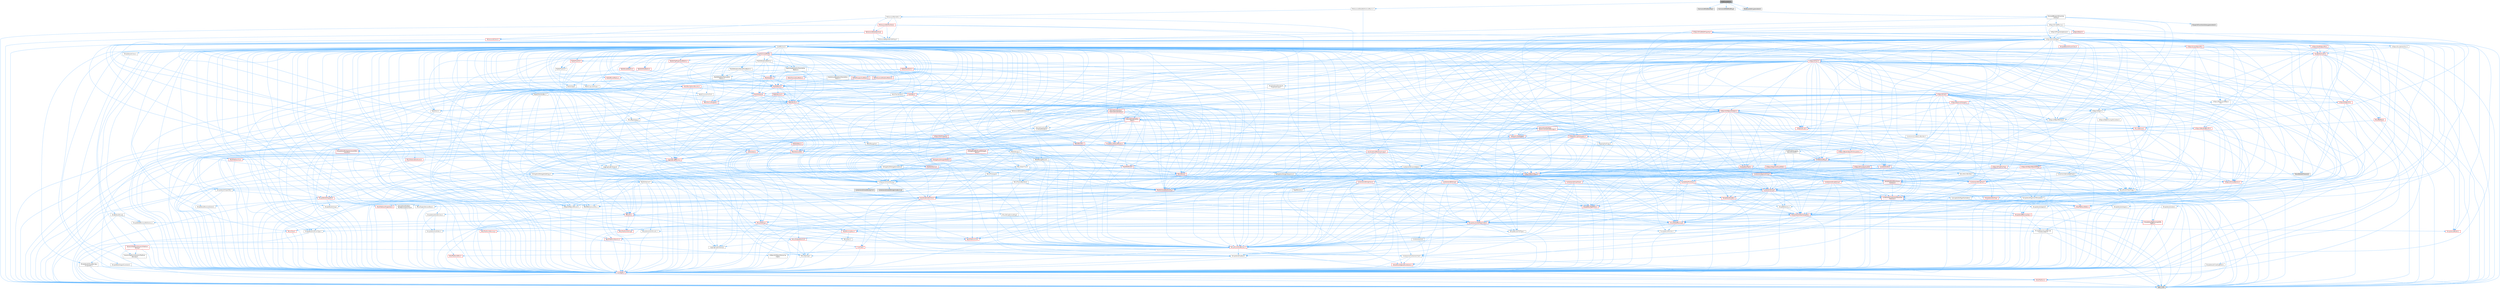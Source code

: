 digraph "MidiEventInfo.h"
{
 // INTERACTIVE_SVG=YES
 // LATEX_PDF_SIZE
  bgcolor="transparent";
  edge [fontname=Helvetica,fontsize=10,labelfontname=Helvetica,labelfontsize=10];
  node [fontname=Helvetica,fontsize=10,shape=box,height=0.2,width=0.4];
  Node1 [id="Node000001",label="MidiEventInfo.h",height=0.2,width=0.4,color="gray40", fillcolor="grey60", style="filled", fontcolor="black",tooltip=" "];
  Node1 -> Node2 [id="edge1_Node000001_Node000002",color="steelblue1",style="solid",tooltip=" "];
  Node2 [id="Node000002",label="MetasoundDataReferenceMacro.h",height=0.2,width=0.4,color="grey40", fillcolor="white", style="filled",URL="$d5/d33/MetasoundDataReferenceMacro_8h.html",tooltip=" "];
  Node2 -> Node3 [id="edge2_Node000002_Node000003",color="steelblue1",style="solid",tooltip=" "];
  Node3 [id="Node000003",label="MetasoundDataReference.h",height=0.2,width=0.4,color="grey40", fillcolor="white", style="filled",URL="$dc/d67/MetasoundDataReference_8h.html",tooltip=" "];
  Node3 -> Node4 [id="edge3_Node000003_Node000004",color="steelblue1",style="solid",tooltip=" "];
  Node4 [id="Node000004",label="type_traits",height=0.2,width=0.4,color="grey60", fillcolor="#E0E0E0", style="filled",tooltip=" "];
  Node3 -> Node5 [id="edge4_Node000003_Node000005",color="steelblue1",style="solid",tooltip=" "];
  Node5 [id="Node000005",label="Containers/UnrealString.h",height=0.2,width=0.4,color="grey40", fillcolor="white", style="filled",URL="$d5/dba/UnrealString_8h.html",tooltip=" "];
  Node5 -> Node6 [id="edge5_Node000005_Node000006",color="steelblue1",style="solid",tooltip=" "];
  Node6 [id="Node000006",label="Containers/UnrealStringIncludes.h.inl",height=0.2,width=0.4,color="grey60", fillcolor="#E0E0E0", style="filled",tooltip=" "];
  Node5 -> Node7 [id="edge6_Node000005_Node000007",color="steelblue1",style="solid",tooltip=" "];
  Node7 [id="Node000007",label="Containers/UnrealString.h.inl",height=0.2,width=0.4,color="grey60", fillcolor="#E0E0E0", style="filled",tooltip=" "];
  Node5 -> Node8 [id="edge7_Node000005_Node000008",color="steelblue1",style="solid",tooltip=" "];
  Node8 [id="Node000008",label="Misc/StringFormatArg.h",height=0.2,width=0.4,color="grey40", fillcolor="white", style="filled",URL="$d2/d16/StringFormatArg_8h.html",tooltip=" "];
  Node8 -> Node9 [id="edge8_Node000008_Node000009",color="steelblue1",style="solid",tooltip=" "];
  Node9 [id="Node000009",label="Containers/ContainersFwd.h",height=0.2,width=0.4,color="grey40", fillcolor="white", style="filled",URL="$d4/d0a/ContainersFwd_8h.html",tooltip=" "];
  Node9 -> Node10 [id="edge9_Node000009_Node000010",color="steelblue1",style="solid",tooltip=" "];
  Node10 [id="Node000010",label="HAL/Platform.h",height=0.2,width=0.4,color="red", fillcolor="#FFF0F0", style="filled",URL="$d9/dd0/Platform_8h.html",tooltip=" "];
  Node10 -> Node4 [id="edge10_Node000010_Node000004",color="steelblue1",style="solid",tooltip=" "];
  Node9 -> Node19 [id="edge11_Node000009_Node000019",color="steelblue1",style="solid",tooltip=" "];
  Node19 [id="Node000019",label="CoreTypes.h",height=0.2,width=0.4,color="red", fillcolor="#FFF0F0", style="filled",URL="$dc/dec/CoreTypes_8h.html",tooltip=" "];
  Node19 -> Node10 [id="edge12_Node000019_Node000010",color="steelblue1",style="solid",tooltip=" "];
  Node9 -> Node23 [id="edge13_Node000009_Node000023",color="steelblue1",style="solid",tooltip=" "];
  Node23 [id="Node000023",label="Traits/IsContiguousContainer.h",height=0.2,width=0.4,color="red", fillcolor="#FFF0F0", style="filled",URL="$d5/d3c/IsContiguousContainer_8h.html",tooltip=" "];
  Node23 -> Node19 [id="edge14_Node000023_Node000019",color="steelblue1",style="solid",tooltip=" "];
  Node3 -> Node10 [id="edge15_Node000003_Node000010",color="steelblue1",style="solid",tooltip=" "];
  Node3 -> Node26 [id="edge16_Node000003_Node000026",color="steelblue1",style="solid",tooltip=" "];
  Node26 [id="Node000026",label="Internationalization\l/Text.h",height=0.2,width=0.4,color="red", fillcolor="#FFF0F0", style="filled",URL="$d6/d35/Text_8h.html",tooltip=" "];
  Node26 -> Node19 [id="edge17_Node000026_Node000019",color="steelblue1",style="solid",tooltip=" "];
  Node26 -> Node27 [id="edge18_Node000026_Node000027",color="steelblue1",style="solid",tooltip=" "];
  Node27 [id="Node000027",label="HAL/PlatformAtomics.h",height=0.2,width=0.4,color="red", fillcolor="#FFF0F0", style="filled",URL="$d3/d36/PlatformAtomics_8h.html",tooltip=" "];
  Node27 -> Node19 [id="edge19_Node000027_Node000019",color="steelblue1",style="solid",tooltip=" "];
  Node26 -> Node30 [id="edge20_Node000026_Node000030",color="steelblue1",style="solid",tooltip=" "];
  Node30 [id="Node000030",label="Misc/AssertionMacros.h",height=0.2,width=0.4,color="red", fillcolor="#FFF0F0", style="filled",URL="$d0/dfa/AssertionMacros_8h.html",tooltip=" "];
  Node30 -> Node19 [id="edge21_Node000030_Node000019",color="steelblue1",style="solid",tooltip=" "];
  Node30 -> Node10 [id="edge22_Node000030_Node000010",color="steelblue1",style="solid",tooltip=" "];
  Node30 -> Node31 [id="edge23_Node000030_Node000031",color="steelblue1",style="solid",tooltip=" "];
  Node31 [id="Node000031",label="HAL/PlatformMisc.h",height=0.2,width=0.4,color="red", fillcolor="#FFF0F0", style="filled",URL="$d0/df5/PlatformMisc_8h.html",tooltip=" "];
  Node31 -> Node19 [id="edge24_Node000031_Node000019",color="steelblue1",style="solid",tooltip=" "];
  Node30 -> Node60 [id="edge25_Node000030_Node000060",color="steelblue1",style="solid",tooltip=" "];
  Node60 [id="Node000060",label="Templates/EnableIf.h",height=0.2,width=0.4,color="grey40", fillcolor="white", style="filled",URL="$d7/d60/EnableIf_8h.html",tooltip=" "];
  Node60 -> Node19 [id="edge26_Node000060_Node000019",color="steelblue1",style="solid",tooltip=" "];
  Node30 -> Node66 [id="edge27_Node000030_Node000066",color="steelblue1",style="solid",tooltip=" "];
  Node66 [id="Node000066",label="Misc/VarArgs.h",height=0.2,width=0.4,color="grey40", fillcolor="white", style="filled",URL="$d5/d6f/VarArgs_8h.html",tooltip=" "];
  Node66 -> Node19 [id="edge28_Node000066_Node000019",color="steelblue1",style="solid",tooltip=" "];
  Node26 -> Node51 [id="edge29_Node000026_Node000051",color="steelblue1",style="solid",tooltip=" "];
  Node51 [id="Node000051",label="Misc/EnumClassFlags.h",height=0.2,width=0.4,color="grey40", fillcolor="white", style="filled",URL="$d8/de7/EnumClassFlags_8h.html",tooltip=" "];
  Node26 -> Node74 [id="edge30_Node000026_Node000074",color="steelblue1",style="solid",tooltip=" "];
  Node74 [id="Node000074",label="Templates/UnrealTypeTraits.h",height=0.2,width=0.4,color="red", fillcolor="#FFF0F0", style="filled",URL="$d2/d2d/UnrealTypeTraits_8h.html",tooltip=" "];
  Node74 -> Node19 [id="edge31_Node000074_Node000019",color="steelblue1",style="solid",tooltip=" "];
  Node74 -> Node75 [id="edge32_Node000074_Node000075",color="steelblue1",style="solid",tooltip=" "];
  Node75 [id="Node000075",label="Templates/IsPointer.h",height=0.2,width=0.4,color="grey40", fillcolor="white", style="filled",URL="$d7/d05/IsPointer_8h.html",tooltip=" "];
  Node75 -> Node19 [id="edge33_Node000075_Node000019",color="steelblue1",style="solid",tooltip=" "];
  Node74 -> Node30 [id="edge34_Node000074_Node000030",color="steelblue1",style="solid",tooltip=" "];
  Node74 -> Node76 [id="edge35_Node000074_Node000076",color="steelblue1",style="solid",tooltip=" "];
  Node76 [id="Node000076",label="Templates/AndOrNot.h",height=0.2,width=0.4,color="grey40", fillcolor="white", style="filled",URL="$db/d0a/AndOrNot_8h.html",tooltip=" "];
  Node76 -> Node19 [id="edge36_Node000076_Node000019",color="steelblue1",style="solid",tooltip=" "];
  Node74 -> Node60 [id="edge37_Node000074_Node000060",color="steelblue1",style="solid",tooltip=" "];
  Node74 -> Node77 [id="edge38_Node000074_Node000077",color="steelblue1",style="solid",tooltip=" "];
  Node77 [id="Node000077",label="Templates/IsArithmetic.h",height=0.2,width=0.4,color="grey40", fillcolor="white", style="filled",URL="$d2/d5d/IsArithmetic_8h.html",tooltip=" "];
  Node77 -> Node19 [id="edge39_Node000077_Node000019",color="steelblue1",style="solid",tooltip=" "];
  Node74 -> Node78 [id="edge40_Node000074_Node000078",color="steelblue1",style="solid",tooltip=" "];
  Node78 [id="Node000078",label="Templates/Models.h",height=0.2,width=0.4,color="red", fillcolor="#FFF0F0", style="filled",URL="$d3/d0c/Models_8h.html",tooltip=" "];
  Node74 -> Node79 [id="edge41_Node000074_Node000079",color="steelblue1",style="solid",tooltip=" "];
  Node79 [id="Node000079",label="Templates/IsPODType.h",height=0.2,width=0.4,color="grey40", fillcolor="white", style="filled",URL="$d7/db1/IsPODType_8h.html",tooltip=" "];
  Node79 -> Node19 [id="edge42_Node000079_Node000019",color="steelblue1",style="solid",tooltip=" "];
  Node74 -> Node80 [id="edge43_Node000074_Node000080",color="steelblue1",style="solid",tooltip=" "];
  Node80 [id="Node000080",label="Templates/IsUECoreType.h",height=0.2,width=0.4,color="grey40", fillcolor="white", style="filled",URL="$d1/db8/IsUECoreType_8h.html",tooltip=" "];
  Node80 -> Node19 [id="edge44_Node000080_Node000019",color="steelblue1",style="solid",tooltip=" "];
  Node80 -> Node4 [id="edge45_Node000080_Node000004",color="steelblue1",style="solid",tooltip=" "];
  Node74 -> Node81 [id="edge46_Node000074_Node000081",color="steelblue1",style="solid",tooltip=" "];
  Node81 [id="Node000081",label="Templates/IsTriviallyCopy\lConstructible.h",height=0.2,width=0.4,color="grey40", fillcolor="white", style="filled",URL="$d3/d78/IsTriviallyCopyConstructible_8h.html",tooltip=" "];
  Node81 -> Node19 [id="edge47_Node000081_Node000019",color="steelblue1",style="solid",tooltip=" "];
  Node81 -> Node4 [id="edge48_Node000081_Node000004",color="steelblue1",style="solid",tooltip=" "];
  Node26 -> Node82 [id="edge49_Node000026_Node000082",color="steelblue1",style="solid",tooltip=" "];
  Node82 [id="Node000082",label="Containers/Array.h",height=0.2,width=0.4,color="red", fillcolor="#FFF0F0", style="filled",URL="$df/dd0/Array_8h.html",tooltip=" "];
  Node82 -> Node19 [id="edge50_Node000082_Node000019",color="steelblue1",style="solid",tooltip=" "];
  Node82 -> Node30 [id="edge51_Node000082_Node000030",color="steelblue1",style="solid",tooltip=" "];
  Node82 -> Node87 [id="edge52_Node000082_Node000087",color="steelblue1",style="solid",tooltip=" "];
  Node87 [id="Node000087",label="HAL/UnrealMemory.h",height=0.2,width=0.4,color="red", fillcolor="#FFF0F0", style="filled",URL="$d9/d96/UnrealMemory_8h.html",tooltip=" "];
  Node87 -> Node19 [id="edge53_Node000087_Node000019",color="steelblue1",style="solid",tooltip=" "];
  Node87 -> Node91 [id="edge54_Node000087_Node000091",color="steelblue1",style="solid",tooltip=" "];
  Node91 [id="Node000091",label="HAL/MemoryBase.h",height=0.2,width=0.4,color="red", fillcolor="#FFF0F0", style="filled",URL="$d6/d9f/MemoryBase_8h.html",tooltip=" "];
  Node91 -> Node19 [id="edge55_Node000091_Node000019",color="steelblue1",style="solid",tooltip=" "];
  Node91 -> Node27 [id="edge56_Node000091_Node000027",color="steelblue1",style="solid",tooltip=" "];
  Node91 -> Node39 [id="edge57_Node000091_Node000039",color="steelblue1",style="solid",tooltip=" "];
  Node39 [id="Node000039",label="HAL/PlatformCrt.h",height=0.2,width=0.4,color="red", fillcolor="#FFF0F0", style="filled",URL="$d8/d75/PlatformCrt_8h.html",tooltip=" "];
  Node91 -> Node92 [id="edge58_Node000091_Node000092",color="steelblue1",style="solid",tooltip=" "];
  Node92 [id="Node000092",label="Misc/Exec.h",height=0.2,width=0.4,color="grey40", fillcolor="white", style="filled",URL="$de/ddb/Exec_8h.html",tooltip=" "];
  Node92 -> Node19 [id="edge59_Node000092_Node000019",color="steelblue1",style="solid",tooltip=" "];
  Node92 -> Node30 [id="edge60_Node000092_Node000030",color="steelblue1",style="solid",tooltip=" "];
  Node91 -> Node93 [id="edge61_Node000091_Node000093",color="steelblue1",style="solid",tooltip=" "];
  Node93 [id="Node000093",label="Misc/OutputDevice.h",height=0.2,width=0.4,color="red", fillcolor="#FFF0F0", style="filled",URL="$d7/d32/OutputDevice_8h.html",tooltip=" "];
  Node93 -> Node35 [id="edge62_Node000093_Node000035",color="steelblue1",style="solid",tooltip=" "];
  Node35 [id="Node000035",label="CoreFwd.h",height=0.2,width=0.4,color="red", fillcolor="#FFF0F0", style="filled",URL="$d1/d1e/CoreFwd_8h.html",tooltip=" "];
  Node35 -> Node19 [id="edge63_Node000035_Node000019",color="steelblue1",style="solid",tooltip=" "];
  Node35 -> Node9 [id="edge64_Node000035_Node000009",color="steelblue1",style="solid",tooltip=" "];
  Node35 -> Node37 [id="edge65_Node000035_Node000037",color="steelblue1",style="solid",tooltip=" "];
  Node37 [id="Node000037",label="UObject/UObjectHierarchy\lFwd.h",height=0.2,width=0.4,color="grey40", fillcolor="white", style="filled",URL="$d3/d13/UObjectHierarchyFwd_8h.html",tooltip=" "];
  Node93 -> Node19 [id="edge66_Node000093_Node000019",color="steelblue1",style="solid",tooltip=" "];
  Node93 -> Node94 [id="edge67_Node000093_Node000094",color="steelblue1",style="solid",tooltip=" "];
  Node94 [id="Node000094",label="Logging/LogVerbosity.h",height=0.2,width=0.4,color="grey40", fillcolor="white", style="filled",URL="$d2/d8f/LogVerbosity_8h.html",tooltip=" "];
  Node94 -> Node19 [id="edge68_Node000094_Node000019",color="steelblue1",style="solid",tooltip=" "];
  Node93 -> Node66 [id="edge69_Node000093_Node000066",color="steelblue1",style="solid",tooltip=" "];
  Node87 -> Node102 [id="edge70_Node000087_Node000102",color="steelblue1",style="solid",tooltip=" "];
  Node102 [id="Node000102",label="HAL/PlatformMemory.h",height=0.2,width=0.4,color="red", fillcolor="#FFF0F0", style="filled",URL="$de/d68/PlatformMemory_8h.html",tooltip=" "];
  Node102 -> Node19 [id="edge71_Node000102_Node000019",color="steelblue1",style="solid",tooltip=" "];
  Node87 -> Node75 [id="edge72_Node000087_Node000075",color="steelblue1",style="solid",tooltip=" "];
  Node82 -> Node74 [id="edge73_Node000082_Node000074",color="steelblue1",style="solid",tooltip=" "];
  Node82 -> Node105 [id="edge74_Node000082_Node000105",color="steelblue1",style="solid",tooltip=" "];
  Node105 [id="Node000105",label="Templates/UnrealTemplate.h",height=0.2,width=0.4,color="red", fillcolor="#FFF0F0", style="filled",URL="$d4/d24/UnrealTemplate_8h.html",tooltip=" "];
  Node105 -> Node19 [id="edge75_Node000105_Node000019",color="steelblue1",style="solid",tooltip=" "];
  Node105 -> Node75 [id="edge76_Node000105_Node000075",color="steelblue1",style="solid",tooltip=" "];
  Node105 -> Node87 [id="edge77_Node000105_Node000087",color="steelblue1",style="solid",tooltip=" "];
  Node105 -> Node74 [id="edge78_Node000105_Node000074",color="steelblue1",style="solid",tooltip=" "];
  Node105 -> Node108 [id="edge79_Node000105_Node000108",color="steelblue1",style="solid",tooltip=" "];
  Node108 [id="Node000108",label="Templates/RemoveReference.h",height=0.2,width=0.4,color="grey40", fillcolor="white", style="filled",URL="$da/dbe/RemoveReference_8h.html",tooltip=" "];
  Node108 -> Node19 [id="edge80_Node000108_Node000019",color="steelblue1",style="solid",tooltip=" "];
  Node105 -> Node109 [id="edge81_Node000105_Node000109",color="steelblue1",style="solid",tooltip=" "];
  Node109 [id="Node000109",label="Templates/TypeCompatible\lBytes.h",height=0.2,width=0.4,color="red", fillcolor="#FFF0F0", style="filled",URL="$df/d0a/TypeCompatibleBytes_8h.html",tooltip=" "];
  Node109 -> Node19 [id="edge82_Node000109_Node000019",color="steelblue1",style="solid",tooltip=" "];
  Node109 -> Node4 [id="edge83_Node000109_Node000004",color="steelblue1",style="solid",tooltip=" "];
  Node105 -> Node23 [id="edge84_Node000105_Node000023",color="steelblue1",style="solid",tooltip=" "];
  Node105 -> Node4 [id="edge85_Node000105_Node000004",color="steelblue1",style="solid",tooltip=" "];
  Node82 -> Node112 [id="edge86_Node000082_Node000112",color="steelblue1",style="solid",tooltip=" "];
  Node112 [id="Node000112",label="Containers/ContainerAllocation\lPolicies.h",height=0.2,width=0.4,color="red", fillcolor="#FFF0F0", style="filled",URL="$d7/dff/ContainerAllocationPolicies_8h.html",tooltip=" "];
  Node112 -> Node19 [id="edge87_Node000112_Node000019",color="steelblue1",style="solid",tooltip=" "];
  Node112 -> Node112 [id="edge88_Node000112_Node000112",color="steelblue1",style="solid",tooltip=" "];
  Node112 -> Node114 [id="edge89_Node000112_Node000114",color="steelblue1",style="solid",tooltip=" "];
  Node114 [id="Node000114",label="HAL/PlatformMath.h",height=0.2,width=0.4,color="red", fillcolor="#FFF0F0", style="filled",URL="$dc/d53/PlatformMath_8h.html",tooltip=" "];
  Node114 -> Node19 [id="edge90_Node000114_Node000019",color="steelblue1",style="solid",tooltip=" "];
  Node112 -> Node87 [id="edge91_Node000112_Node000087",color="steelblue1",style="solid",tooltip=" "];
  Node112 -> Node49 [id="edge92_Node000112_Node000049",color="steelblue1",style="solid",tooltip=" "];
  Node49 [id="Node000049",label="Math/NumericLimits.h",height=0.2,width=0.4,color="grey40", fillcolor="white", style="filled",URL="$df/d1b/NumericLimits_8h.html",tooltip=" "];
  Node49 -> Node19 [id="edge93_Node000049_Node000019",color="steelblue1",style="solid",tooltip=" "];
  Node112 -> Node30 [id="edge94_Node000112_Node000030",color="steelblue1",style="solid",tooltip=" "];
  Node112 -> Node123 [id="edge95_Node000112_Node000123",color="steelblue1",style="solid",tooltip=" "];
  Node123 [id="Node000123",label="Templates/MemoryOps.h",height=0.2,width=0.4,color="red", fillcolor="#FFF0F0", style="filled",URL="$db/dea/MemoryOps_8h.html",tooltip=" "];
  Node123 -> Node19 [id="edge96_Node000123_Node000019",color="steelblue1",style="solid",tooltip=" "];
  Node123 -> Node87 [id="edge97_Node000123_Node000087",color="steelblue1",style="solid",tooltip=" "];
  Node123 -> Node100 [id="edge98_Node000123_Node000100",color="steelblue1",style="solid",tooltip=" "];
  Node100 [id="Node000100",label="Templates/IsTriviallyCopy\lAssignable.h",height=0.2,width=0.4,color="grey40", fillcolor="white", style="filled",URL="$d2/df2/IsTriviallyCopyAssignable_8h.html",tooltip=" "];
  Node100 -> Node19 [id="edge99_Node000100_Node000019",color="steelblue1",style="solid",tooltip=" "];
  Node100 -> Node4 [id="edge100_Node000100_Node000004",color="steelblue1",style="solid",tooltip=" "];
  Node123 -> Node81 [id="edge101_Node000123_Node000081",color="steelblue1",style="solid",tooltip=" "];
  Node123 -> Node74 [id="edge102_Node000123_Node000074",color="steelblue1",style="solid",tooltip=" "];
  Node123 -> Node4 [id="edge103_Node000123_Node000004",color="steelblue1",style="solid",tooltip=" "];
  Node112 -> Node109 [id="edge104_Node000112_Node000109",color="steelblue1",style="solid",tooltip=" "];
  Node112 -> Node4 [id="edge105_Node000112_Node000004",color="steelblue1",style="solid",tooltip=" "];
  Node82 -> Node125 [id="edge106_Node000082_Node000125",color="steelblue1",style="solid",tooltip=" "];
  Node125 [id="Node000125",label="Serialization/Archive.h",height=0.2,width=0.4,color="red", fillcolor="#FFF0F0", style="filled",URL="$d7/d3b/Archive_8h.html",tooltip=" "];
  Node125 -> Node35 [id="edge107_Node000125_Node000035",color="steelblue1",style="solid",tooltip=" "];
  Node125 -> Node19 [id="edge108_Node000125_Node000019",color="steelblue1",style="solid",tooltip=" "];
  Node125 -> Node126 [id="edge109_Node000125_Node000126",color="steelblue1",style="solid",tooltip=" "];
  Node126 [id="Node000126",label="HAL/PlatformProperties.h",height=0.2,width=0.4,color="red", fillcolor="#FFF0F0", style="filled",URL="$d9/db0/PlatformProperties_8h.html",tooltip=" "];
  Node126 -> Node19 [id="edge110_Node000126_Node000019",color="steelblue1",style="solid",tooltip=" "];
  Node125 -> Node129 [id="edge111_Node000125_Node000129",color="steelblue1",style="solid",tooltip=" "];
  Node129 [id="Node000129",label="Internationalization\l/TextNamespaceFwd.h",height=0.2,width=0.4,color="grey40", fillcolor="white", style="filled",URL="$d8/d97/TextNamespaceFwd_8h.html",tooltip=" "];
  Node129 -> Node19 [id="edge112_Node000129_Node000019",color="steelblue1",style="solid",tooltip=" "];
  Node125 -> Node30 [id="edge113_Node000125_Node000030",color="steelblue1",style="solid",tooltip=" "];
  Node125 -> Node130 [id="edge114_Node000125_Node000130",color="steelblue1",style="solid",tooltip=" "];
  Node130 [id="Node000130",label="Misc/EngineVersionBase.h",height=0.2,width=0.4,color="grey40", fillcolor="white", style="filled",URL="$d5/d2b/EngineVersionBase_8h.html",tooltip=" "];
  Node130 -> Node19 [id="edge115_Node000130_Node000019",color="steelblue1",style="solid",tooltip=" "];
  Node125 -> Node66 [id="edge116_Node000125_Node000066",color="steelblue1",style="solid",tooltip=" "];
  Node125 -> Node60 [id="edge117_Node000125_Node000060",color="steelblue1",style="solid",tooltip=" "];
  Node125 -> Node133 [id="edge118_Node000125_Node000133",color="steelblue1",style="solid",tooltip=" "];
  Node133 [id="Node000133",label="Templates/IsEnumClass.h",height=0.2,width=0.4,color="grey40", fillcolor="white", style="filled",URL="$d7/d15/IsEnumClass_8h.html",tooltip=" "];
  Node133 -> Node19 [id="edge119_Node000133_Node000019",color="steelblue1",style="solid",tooltip=" "];
  Node133 -> Node76 [id="edge120_Node000133_Node000076",color="steelblue1",style="solid",tooltip=" "];
  Node125 -> Node119 [id="edge121_Node000125_Node000119",color="steelblue1",style="solid",tooltip=" "];
  Node119 [id="Node000119",label="Templates/IsSigned.h",height=0.2,width=0.4,color="grey40", fillcolor="white", style="filled",URL="$d8/dd8/IsSigned_8h.html",tooltip=" "];
  Node119 -> Node19 [id="edge122_Node000119_Node000019",color="steelblue1",style="solid",tooltip=" "];
  Node125 -> Node105 [id="edge123_Node000125_Node000105",color="steelblue1",style="solid",tooltip=" "];
  Node125 -> Node134 [id="edge124_Node000125_Node000134",color="steelblue1",style="solid",tooltip=" "];
  Node134 [id="Node000134",label="UObject/ObjectVersion.h",height=0.2,width=0.4,color="grey40", fillcolor="white", style="filled",URL="$da/d63/ObjectVersion_8h.html",tooltip=" "];
  Node134 -> Node19 [id="edge125_Node000134_Node000019",color="steelblue1",style="solid",tooltip=" "];
  Node82 -> Node162 [id="edge126_Node000082_Node000162",color="steelblue1",style="solid",tooltip=" "];
  Node162 [id="Node000162",label="Concepts/GetTypeHashable.h",height=0.2,width=0.4,color="grey40", fillcolor="white", style="filled",URL="$d3/da2/GetTypeHashable_8h.html",tooltip=" "];
  Node162 -> Node19 [id="edge127_Node000162_Node000019",color="steelblue1",style="solid",tooltip=" "];
  Node162 -> Node140 [id="edge128_Node000162_Node000140",color="steelblue1",style="solid",tooltip=" "];
  Node140 [id="Node000140",label="Templates/TypeHash.h",height=0.2,width=0.4,color="red", fillcolor="#FFF0F0", style="filled",URL="$d1/d62/TypeHash_8h.html",tooltip=" "];
  Node140 -> Node19 [id="edge129_Node000140_Node000019",color="steelblue1",style="solid",tooltip=" "];
  Node140 -> Node141 [id="edge130_Node000140_Node000141",color="steelblue1",style="solid",tooltip=" "];
  Node141 [id="Node000141",label="Misc/Crc.h",height=0.2,width=0.4,color="red", fillcolor="#FFF0F0", style="filled",URL="$d4/dd2/Crc_8h.html",tooltip=" "];
  Node141 -> Node19 [id="edge131_Node000141_Node000019",color="steelblue1",style="solid",tooltip=" "];
  Node141 -> Node89 [id="edge132_Node000141_Node000089",color="steelblue1",style="solid",tooltip=" "];
  Node89 [id="Node000089",label="HAL/PlatformString.h",height=0.2,width=0.4,color="red", fillcolor="#FFF0F0", style="filled",URL="$db/db5/PlatformString_8h.html",tooltip=" "];
  Node89 -> Node19 [id="edge133_Node000089_Node000019",color="steelblue1",style="solid",tooltip=" "];
  Node141 -> Node30 [id="edge134_Node000141_Node000030",color="steelblue1",style="solid",tooltip=" "];
  Node141 -> Node142 [id="edge135_Node000141_Node000142",color="steelblue1",style="solid",tooltip=" "];
  Node142 [id="Node000142",label="Misc/CString.h",height=0.2,width=0.4,color="red", fillcolor="#FFF0F0", style="filled",URL="$d2/d49/CString_8h.html",tooltip=" "];
  Node142 -> Node19 [id="edge136_Node000142_Node000019",color="steelblue1",style="solid",tooltip=" "];
  Node142 -> Node39 [id="edge137_Node000142_Node000039",color="steelblue1",style="solid",tooltip=" "];
  Node142 -> Node89 [id="edge138_Node000142_Node000089",color="steelblue1",style="solid",tooltip=" "];
  Node142 -> Node30 [id="edge139_Node000142_Node000030",color="steelblue1",style="solid",tooltip=" "];
  Node142 -> Node143 [id="edge140_Node000142_Node000143",color="steelblue1",style="solid",tooltip=" "];
  Node143 [id="Node000143",label="Misc/Char.h",height=0.2,width=0.4,color="red", fillcolor="#FFF0F0", style="filled",URL="$d0/d58/Char_8h.html",tooltip=" "];
  Node143 -> Node19 [id="edge141_Node000143_Node000019",color="steelblue1",style="solid",tooltip=" "];
  Node143 -> Node4 [id="edge142_Node000143_Node000004",color="steelblue1",style="solid",tooltip=" "];
  Node142 -> Node66 [id="edge143_Node000142_Node000066",color="steelblue1",style="solid",tooltip=" "];
  Node141 -> Node143 [id="edge144_Node000141_Node000143",color="steelblue1",style="solid",tooltip=" "];
  Node141 -> Node74 [id="edge145_Node000141_Node000074",color="steelblue1",style="solid",tooltip=" "];
  Node140 -> Node4 [id="edge146_Node000140_Node000004",color="steelblue1",style="solid",tooltip=" "];
  Node82 -> Node151 [id="edge147_Node000082_Node000151",color="steelblue1",style="solid",tooltip=" "];
  Node151 [id="Node000151",label="Templates/Invoke.h",height=0.2,width=0.4,color="red", fillcolor="#FFF0F0", style="filled",URL="$d7/deb/Invoke_8h.html",tooltip=" "];
  Node151 -> Node19 [id="edge148_Node000151_Node000019",color="steelblue1",style="solid",tooltip=" "];
  Node151 -> Node105 [id="edge149_Node000151_Node000105",color="steelblue1",style="solid",tooltip=" "];
  Node151 -> Node4 [id="edge150_Node000151_Node000004",color="steelblue1",style="solid",tooltip=" "];
  Node82 -> Node156 [id="edge151_Node000082_Node000156",color="steelblue1",style="solid",tooltip=" "];
  Node156 [id="Node000156",label="Templates/Less.h",height=0.2,width=0.4,color="grey40", fillcolor="white", style="filled",URL="$de/dc8/Less_8h.html",tooltip=" "];
  Node156 -> Node19 [id="edge152_Node000156_Node000019",color="steelblue1",style="solid",tooltip=" "];
  Node156 -> Node105 [id="edge153_Node000156_Node000105",color="steelblue1",style="solid",tooltip=" "];
  Node82 -> Node164 [id="edge154_Node000082_Node000164",color="steelblue1",style="solid",tooltip=" "];
  Node164 [id="Node000164",label="Templates/Sorting.h",height=0.2,width=0.4,color="red", fillcolor="#FFF0F0", style="filled",URL="$d3/d9e/Sorting_8h.html",tooltip=" "];
  Node164 -> Node19 [id="edge155_Node000164_Node000019",color="steelblue1",style="solid",tooltip=" "];
  Node164 -> Node114 [id="edge156_Node000164_Node000114",color="steelblue1",style="solid",tooltip=" "];
  Node164 -> Node156 [id="edge157_Node000164_Node000156",color="steelblue1",style="solid",tooltip=" "];
  Node82 -> Node168 [id="edge158_Node000082_Node000168",color="steelblue1",style="solid",tooltip=" "];
  Node168 [id="Node000168",label="Templates/AlignmentTemplates.h",height=0.2,width=0.4,color="grey40", fillcolor="white", style="filled",URL="$dd/d32/AlignmentTemplates_8h.html",tooltip=" "];
  Node168 -> Node19 [id="edge159_Node000168_Node000019",color="steelblue1",style="solid",tooltip=" "];
  Node168 -> Node98 [id="edge160_Node000168_Node000098",color="steelblue1",style="solid",tooltip=" "];
  Node98 [id="Node000098",label="Templates/IsIntegral.h",height=0.2,width=0.4,color="grey40", fillcolor="white", style="filled",URL="$da/d64/IsIntegral_8h.html",tooltip=" "];
  Node98 -> Node19 [id="edge161_Node000098_Node000019",color="steelblue1",style="solid",tooltip=" "];
  Node168 -> Node75 [id="edge162_Node000168_Node000075",color="steelblue1",style="solid",tooltip=" "];
  Node82 -> Node4 [id="edge163_Node000082_Node000004",color="steelblue1",style="solid",tooltip=" "];
  Node26 -> Node5 [id="edge164_Node000026_Node000005",color="steelblue1",style="solid",tooltip=" "];
  Node26 -> Node139 [id="edge165_Node000026_Node000139",color="steelblue1",style="solid",tooltip=" "];
  Node139 [id="Node000139",label="Containers/EnumAsByte.h",height=0.2,width=0.4,color="grey40", fillcolor="white", style="filled",URL="$d6/d9a/EnumAsByte_8h.html",tooltip=" "];
  Node139 -> Node19 [id="edge166_Node000139_Node000019",color="steelblue1",style="solid",tooltip=" "];
  Node139 -> Node79 [id="edge167_Node000139_Node000079",color="steelblue1",style="solid",tooltip=" "];
  Node139 -> Node140 [id="edge168_Node000139_Node000140",color="steelblue1",style="solid",tooltip=" "];
  Node26 -> Node213 [id="edge169_Node000026_Node000213",color="steelblue1",style="solid",tooltip=" "];
  Node213 [id="Node000213",label="Templates/SharedPointer.h",height=0.2,width=0.4,color="red", fillcolor="#FFF0F0", style="filled",URL="$d2/d17/SharedPointer_8h.html",tooltip=" "];
  Node213 -> Node19 [id="edge170_Node000213_Node000019",color="steelblue1",style="solid",tooltip=" "];
  Node213 -> Node214 [id="edge171_Node000213_Node000214",color="steelblue1",style="solid",tooltip=" "];
  Node214 [id="Node000214",label="Templates/PointerIsConvertible\lFromTo.h",height=0.2,width=0.4,color="red", fillcolor="#FFF0F0", style="filled",URL="$d6/d65/PointerIsConvertibleFromTo_8h.html",tooltip=" "];
  Node214 -> Node19 [id="edge172_Node000214_Node000019",color="steelblue1",style="solid",tooltip=" "];
  Node214 -> Node4 [id="edge173_Node000214_Node000004",color="steelblue1",style="solid",tooltip=" "];
  Node213 -> Node30 [id="edge174_Node000213_Node000030",color="steelblue1",style="solid",tooltip=" "];
  Node213 -> Node87 [id="edge175_Node000213_Node000087",color="steelblue1",style="solid",tooltip=" "];
  Node213 -> Node82 [id="edge176_Node000213_Node000082",color="steelblue1",style="solid",tooltip=" "];
  Node213 -> Node170 [id="edge177_Node000213_Node000170",color="steelblue1",style="solid",tooltip=" "];
  Node170 [id="Node000170",label="Containers/Map.h",height=0.2,width=0.4,color="red", fillcolor="#FFF0F0", style="filled",URL="$df/d79/Map_8h.html",tooltip=" "];
  Node170 -> Node19 [id="edge178_Node000170_Node000019",color="steelblue1",style="solid",tooltip=" "];
  Node170 -> Node171 [id="edge179_Node000170_Node000171",color="steelblue1",style="solid",tooltip=" "];
  Node171 [id="Node000171",label="Algo/Reverse.h",height=0.2,width=0.4,color="grey40", fillcolor="white", style="filled",URL="$d5/d93/Reverse_8h.html",tooltip=" "];
  Node171 -> Node19 [id="edge180_Node000171_Node000019",color="steelblue1",style="solid",tooltip=" "];
  Node171 -> Node105 [id="edge181_Node000171_Node000105",color="steelblue1",style="solid",tooltip=" "];
  Node170 -> Node172 [id="edge182_Node000170_Node000172",color="steelblue1",style="solid",tooltip=" "];
  Node172 [id="Node000172",label="Containers/Set.h",height=0.2,width=0.4,color="red", fillcolor="#FFF0F0", style="filled",URL="$d4/d45/Set_8h.html",tooltip=" "];
  Node172 -> Node112 [id="edge183_Node000172_Node000112",color="steelblue1",style="solid",tooltip=" "];
  Node172 -> Node174 [id="edge184_Node000172_Node000174",color="steelblue1",style="solid",tooltip=" "];
  Node174 [id="Node000174",label="Containers/SparseArray.h",height=0.2,width=0.4,color="red", fillcolor="#FFF0F0", style="filled",URL="$d5/dbf/SparseArray_8h.html",tooltip=" "];
  Node174 -> Node19 [id="edge185_Node000174_Node000019",color="steelblue1",style="solid",tooltip=" "];
  Node174 -> Node30 [id="edge186_Node000174_Node000030",color="steelblue1",style="solid",tooltip=" "];
  Node174 -> Node87 [id="edge187_Node000174_Node000087",color="steelblue1",style="solid",tooltip=" "];
  Node174 -> Node74 [id="edge188_Node000174_Node000074",color="steelblue1",style="solid",tooltip=" "];
  Node174 -> Node105 [id="edge189_Node000174_Node000105",color="steelblue1",style="solid",tooltip=" "];
  Node174 -> Node112 [id="edge190_Node000174_Node000112",color="steelblue1",style="solid",tooltip=" "];
  Node174 -> Node156 [id="edge191_Node000174_Node000156",color="steelblue1",style="solid",tooltip=" "];
  Node174 -> Node82 [id="edge192_Node000174_Node000082",color="steelblue1",style="solid",tooltip=" "];
  Node174 -> Node167 [id="edge193_Node000174_Node000167",color="steelblue1",style="solid",tooltip=" "];
  Node167 [id="Node000167",label="Math/UnrealMathUtility.h",height=0.2,width=0.4,color="red", fillcolor="#FFF0F0", style="filled",URL="$db/db8/UnrealMathUtility_8h.html",tooltip=" "];
  Node167 -> Node19 [id="edge194_Node000167_Node000019",color="steelblue1",style="solid",tooltip=" "];
  Node167 -> Node30 [id="edge195_Node000167_Node000030",color="steelblue1",style="solid",tooltip=" "];
  Node167 -> Node114 [id="edge196_Node000167_Node000114",color="steelblue1",style="solid",tooltip=" "];
  Node174 -> Node175 [id="edge197_Node000174_Node000175",color="steelblue1",style="solid",tooltip=" "];
  Node175 [id="Node000175",label="Containers/ScriptArray.h",height=0.2,width=0.4,color="red", fillcolor="#FFF0F0", style="filled",URL="$dc/daf/ScriptArray_8h.html",tooltip=" "];
  Node175 -> Node19 [id="edge198_Node000175_Node000019",color="steelblue1",style="solid",tooltip=" "];
  Node175 -> Node30 [id="edge199_Node000175_Node000030",color="steelblue1",style="solid",tooltip=" "];
  Node175 -> Node87 [id="edge200_Node000175_Node000087",color="steelblue1",style="solid",tooltip=" "];
  Node175 -> Node112 [id="edge201_Node000175_Node000112",color="steelblue1",style="solid",tooltip=" "];
  Node175 -> Node82 [id="edge202_Node000175_Node000082",color="steelblue1",style="solid",tooltip=" "];
  Node174 -> Node176 [id="edge203_Node000174_Node000176",color="steelblue1",style="solid",tooltip=" "];
  Node176 [id="Node000176",label="Containers/BitArray.h",height=0.2,width=0.4,color="red", fillcolor="#FFF0F0", style="filled",URL="$d1/de4/BitArray_8h.html",tooltip=" "];
  Node176 -> Node112 [id="edge204_Node000176_Node000112",color="steelblue1",style="solid",tooltip=" "];
  Node176 -> Node19 [id="edge205_Node000176_Node000019",color="steelblue1",style="solid",tooltip=" "];
  Node176 -> Node27 [id="edge206_Node000176_Node000027",color="steelblue1",style="solid",tooltip=" "];
  Node176 -> Node87 [id="edge207_Node000176_Node000087",color="steelblue1",style="solid",tooltip=" "];
  Node176 -> Node167 [id="edge208_Node000176_Node000167",color="steelblue1",style="solid",tooltip=" "];
  Node176 -> Node30 [id="edge209_Node000176_Node000030",color="steelblue1",style="solid",tooltip=" "];
  Node176 -> Node51 [id="edge210_Node000176_Node000051",color="steelblue1",style="solid",tooltip=" "];
  Node176 -> Node125 [id="edge211_Node000176_Node000125",color="steelblue1",style="solid",tooltip=" "];
  Node176 -> Node60 [id="edge212_Node000176_Node000060",color="steelblue1",style="solid",tooltip=" "];
  Node176 -> Node151 [id="edge213_Node000176_Node000151",color="steelblue1",style="solid",tooltip=" "];
  Node176 -> Node105 [id="edge214_Node000176_Node000105",color="steelblue1",style="solid",tooltip=" "];
  Node176 -> Node74 [id="edge215_Node000176_Node000074",color="steelblue1",style="solid",tooltip=" "];
  Node174 -> Node177 [id="edge216_Node000174_Node000177",color="steelblue1",style="solid",tooltip=" "];
  Node177 [id="Node000177",label="Serialization/Structured\lArchive.h",height=0.2,width=0.4,color="red", fillcolor="#FFF0F0", style="filled",URL="$d9/d1e/StructuredArchive_8h.html",tooltip=" "];
  Node177 -> Node82 [id="edge217_Node000177_Node000082",color="steelblue1",style="solid",tooltip=" "];
  Node177 -> Node112 [id="edge218_Node000177_Node000112",color="steelblue1",style="solid",tooltip=" "];
  Node177 -> Node19 [id="edge219_Node000177_Node000019",color="steelblue1",style="solid",tooltip=" "];
  Node177 -> Node125 [id="edge220_Node000177_Node000125",color="steelblue1",style="solid",tooltip=" "];
  Node177 -> Node188 [id="edge221_Node000177_Node000188",color="steelblue1",style="solid",tooltip=" "];
  Node188 [id="Node000188",label="Templates/UniqueObj.h",height=0.2,width=0.4,color="grey40", fillcolor="white", style="filled",URL="$da/d95/UniqueObj_8h.html",tooltip=" "];
  Node188 -> Node19 [id="edge222_Node000188_Node000019",color="steelblue1",style="solid",tooltip=" "];
  Node188 -> Node189 [id="edge223_Node000188_Node000189",color="steelblue1",style="solid",tooltip=" "];
  Node189 [id="Node000189",label="Templates/UniquePtr.h",height=0.2,width=0.4,color="red", fillcolor="#FFF0F0", style="filled",URL="$de/d1a/UniquePtr_8h.html",tooltip=" "];
  Node189 -> Node19 [id="edge224_Node000189_Node000019",color="steelblue1",style="solid",tooltip=" "];
  Node189 -> Node105 [id="edge225_Node000189_Node000105",color="steelblue1",style="solid",tooltip=" "];
  Node189 -> Node190 [id="edge226_Node000189_Node000190",color="steelblue1",style="solid",tooltip=" "];
  Node190 [id="Node000190",label="Templates/IsArray.h",height=0.2,width=0.4,color="grey40", fillcolor="white", style="filled",URL="$d8/d8d/IsArray_8h.html",tooltip=" "];
  Node190 -> Node19 [id="edge227_Node000190_Node000019",color="steelblue1",style="solid",tooltip=" "];
  Node189 -> Node191 [id="edge228_Node000189_Node000191",color="steelblue1",style="solid",tooltip=" "];
  Node191 [id="Node000191",label="Templates/RemoveExtent.h",height=0.2,width=0.4,color="grey40", fillcolor="white", style="filled",URL="$dc/de9/RemoveExtent_8h.html",tooltip=" "];
  Node191 -> Node19 [id="edge229_Node000191_Node000019",color="steelblue1",style="solid",tooltip=" "];
  Node189 -> Node4 [id="edge230_Node000189_Node000004",color="steelblue1",style="solid",tooltip=" "];
  Node174 -> Node5 [id="edge231_Node000174_Node000005",color="steelblue1",style="solid",tooltip=" "];
  Node172 -> Node9 [id="edge232_Node000172_Node000009",color="steelblue1",style="solid",tooltip=" "];
  Node172 -> Node167 [id="edge233_Node000172_Node000167",color="steelblue1",style="solid",tooltip=" "];
  Node172 -> Node30 [id="edge234_Node000172_Node000030",color="steelblue1",style="solid",tooltip=" "];
  Node172 -> Node193 [id="edge235_Node000172_Node000193",color="steelblue1",style="solid",tooltip=" "];
  Node193 [id="Node000193",label="Misc/StructBuilder.h",height=0.2,width=0.4,color="grey40", fillcolor="white", style="filled",URL="$d9/db3/StructBuilder_8h.html",tooltip=" "];
  Node193 -> Node19 [id="edge236_Node000193_Node000019",color="steelblue1",style="solid",tooltip=" "];
  Node193 -> Node167 [id="edge237_Node000193_Node000167",color="steelblue1",style="solid",tooltip=" "];
  Node193 -> Node168 [id="edge238_Node000193_Node000168",color="steelblue1",style="solid",tooltip=" "];
  Node172 -> Node177 [id="edge239_Node000172_Node000177",color="steelblue1",style="solid",tooltip=" "];
  Node172 -> Node194 [id="edge240_Node000172_Node000194",color="steelblue1",style="solid",tooltip=" "];
  Node194 [id="Node000194",label="Templates/Function.h",height=0.2,width=0.4,color="red", fillcolor="#FFF0F0", style="filled",URL="$df/df5/Function_8h.html",tooltip=" "];
  Node194 -> Node19 [id="edge241_Node000194_Node000019",color="steelblue1",style="solid",tooltip=" "];
  Node194 -> Node30 [id="edge242_Node000194_Node000030",color="steelblue1",style="solid",tooltip=" "];
  Node194 -> Node87 [id="edge243_Node000194_Node000087",color="steelblue1",style="solid",tooltip=" "];
  Node194 -> Node74 [id="edge244_Node000194_Node000074",color="steelblue1",style="solid",tooltip=" "];
  Node194 -> Node151 [id="edge245_Node000194_Node000151",color="steelblue1",style="solid",tooltip=" "];
  Node194 -> Node105 [id="edge246_Node000194_Node000105",color="steelblue1",style="solid",tooltip=" "];
  Node194 -> Node167 [id="edge247_Node000194_Node000167",color="steelblue1",style="solid",tooltip=" "];
  Node194 -> Node4 [id="edge248_Node000194_Node000004",color="steelblue1",style="solid",tooltip=" "];
  Node172 -> Node164 [id="edge249_Node000172_Node000164",color="steelblue1",style="solid",tooltip=" "];
  Node172 -> Node140 [id="edge250_Node000172_Node000140",color="steelblue1",style="solid",tooltip=" "];
  Node172 -> Node105 [id="edge251_Node000172_Node000105",color="steelblue1",style="solid",tooltip=" "];
  Node172 -> Node4 [id="edge252_Node000172_Node000004",color="steelblue1",style="solid",tooltip=" "];
  Node170 -> Node5 [id="edge253_Node000170_Node000005",color="steelblue1",style="solid",tooltip=" "];
  Node170 -> Node30 [id="edge254_Node000170_Node000030",color="steelblue1",style="solid",tooltip=" "];
  Node170 -> Node193 [id="edge255_Node000170_Node000193",color="steelblue1",style="solid",tooltip=" "];
  Node170 -> Node194 [id="edge256_Node000170_Node000194",color="steelblue1",style="solid",tooltip=" "];
  Node170 -> Node164 [id="edge257_Node000170_Node000164",color="steelblue1",style="solid",tooltip=" "];
  Node170 -> Node197 [id="edge258_Node000170_Node000197",color="steelblue1",style="solid",tooltip=" "];
  Node197 [id="Node000197",label="Templates/Tuple.h",height=0.2,width=0.4,color="red", fillcolor="#FFF0F0", style="filled",URL="$d2/d4f/Tuple_8h.html",tooltip=" "];
  Node197 -> Node19 [id="edge259_Node000197_Node000019",color="steelblue1",style="solid",tooltip=" "];
  Node197 -> Node105 [id="edge260_Node000197_Node000105",color="steelblue1",style="solid",tooltip=" "];
  Node197 -> Node198 [id="edge261_Node000197_Node000198",color="steelblue1",style="solid",tooltip=" "];
  Node198 [id="Node000198",label="Delegates/IntegerSequence.h",height=0.2,width=0.4,color="grey40", fillcolor="white", style="filled",URL="$d2/dcc/IntegerSequence_8h.html",tooltip=" "];
  Node198 -> Node19 [id="edge262_Node000198_Node000019",color="steelblue1",style="solid",tooltip=" "];
  Node197 -> Node151 [id="edge263_Node000197_Node000151",color="steelblue1",style="solid",tooltip=" "];
  Node197 -> Node177 [id="edge264_Node000197_Node000177",color="steelblue1",style="solid",tooltip=" "];
  Node197 -> Node140 [id="edge265_Node000197_Node000140",color="steelblue1",style="solid",tooltip=" "];
  Node197 -> Node4 [id="edge266_Node000197_Node000004",color="steelblue1",style="solid",tooltip=" "];
  Node170 -> Node105 [id="edge267_Node000170_Node000105",color="steelblue1",style="solid",tooltip=" "];
  Node170 -> Node74 [id="edge268_Node000170_Node000074",color="steelblue1",style="solid",tooltip=" "];
  Node170 -> Node4 [id="edge269_Node000170_Node000004",color="steelblue1",style="solid",tooltip=" "];
  Node213 -> Node215 [id="edge270_Node000213_Node000215",color="steelblue1",style="solid",tooltip=" "];
  Node215 [id="Node000215",label="CoreGlobals.h",height=0.2,width=0.4,color="red", fillcolor="#FFF0F0", style="filled",URL="$d5/d8c/CoreGlobals_8h.html",tooltip=" "];
  Node215 -> Node5 [id="edge271_Node000215_Node000005",color="steelblue1",style="solid",tooltip=" "];
  Node215 -> Node19 [id="edge272_Node000215_Node000019",color="steelblue1",style="solid",tooltip=" "];
  Node215 -> Node216 [id="edge273_Node000215_Node000216",color="steelblue1",style="solid",tooltip=" "];
  Node216 [id="Node000216",label="HAL/PlatformTLS.h",height=0.2,width=0.4,color="red", fillcolor="#FFF0F0", style="filled",URL="$d0/def/PlatformTLS_8h.html",tooltip=" "];
  Node216 -> Node19 [id="edge274_Node000216_Node000019",color="steelblue1",style="solid",tooltip=" "];
  Node215 -> Node219 [id="edge275_Node000215_Node000219",color="steelblue1",style="solid",tooltip=" "];
  Node219 [id="Node000219",label="Logging/LogMacros.h",height=0.2,width=0.4,color="red", fillcolor="#FFF0F0", style="filled",URL="$d0/d16/LogMacros_8h.html",tooltip=" "];
  Node219 -> Node5 [id="edge276_Node000219_Node000005",color="steelblue1",style="solid",tooltip=" "];
  Node219 -> Node19 [id="edge277_Node000219_Node000019",color="steelblue1",style="solid",tooltip=" "];
  Node219 -> Node220 [id="edge278_Node000219_Node000220",color="steelblue1",style="solid",tooltip=" "];
  Node220 [id="Node000220",label="Logging/LogCategory.h",height=0.2,width=0.4,color="grey40", fillcolor="white", style="filled",URL="$d9/d36/LogCategory_8h.html",tooltip=" "];
  Node220 -> Node19 [id="edge279_Node000220_Node000019",color="steelblue1",style="solid",tooltip=" "];
  Node220 -> Node94 [id="edge280_Node000220_Node000094",color="steelblue1",style="solid",tooltip=" "];
  Node220 -> Node200 [id="edge281_Node000220_Node000200",color="steelblue1",style="solid",tooltip=" "];
  Node200 [id="Node000200",label="UObject/NameTypes.h",height=0.2,width=0.4,color="red", fillcolor="#FFF0F0", style="filled",URL="$d6/d35/NameTypes_8h.html",tooltip=" "];
  Node200 -> Node19 [id="edge282_Node000200_Node000019",color="steelblue1",style="solid",tooltip=" "];
  Node200 -> Node30 [id="edge283_Node000200_Node000030",color="steelblue1",style="solid",tooltip=" "];
  Node200 -> Node87 [id="edge284_Node000200_Node000087",color="steelblue1",style="solid",tooltip=" "];
  Node200 -> Node74 [id="edge285_Node000200_Node000074",color="steelblue1",style="solid",tooltip=" "];
  Node200 -> Node105 [id="edge286_Node000200_Node000105",color="steelblue1",style="solid",tooltip=" "];
  Node200 -> Node5 [id="edge287_Node000200_Node000005",color="steelblue1",style="solid",tooltip=" "];
  Node200 -> Node204 [id="edge288_Node000200_Node000204",color="steelblue1",style="solid",tooltip=" "];
  Node204 [id="Node000204",label="Containers/StringConv.h",height=0.2,width=0.4,color="red", fillcolor="#FFF0F0", style="filled",URL="$d3/ddf/StringConv_8h.html",tooltip=" "];
  Node204 -> Node19 [id="edge289_Node000204_Node000019",color="steelblue1",style="solid",tooltip=" "];
  Node204 -> Node30 [id="edge290_Node000204_Node000030",color="steelblue1",style="solid",tooltip=" "];
  Node204 -> Node112 [id="edge291_Node000204_Node000112",color="steelblue1",style="solid",tooltip=" "];
  Node204 -> Node82 [id="edge292_Node000204_Node000082",color="steelblue1",style="solid",tooltip=" "];
  Node204 -> Node142 [id="edge293_Node000204_Node000142",color="steelblue1",style="solid",tooltip=" "];
  Node204 -> Node190 [id="edge294_Node000204_Node000190",color="steelblue1",style="solid",tooltip=" "];
  Node204 -> Node105 [id="edge295_Node000204_Node000105",color="steelblue1",style="solid",tooltip=" "];
  Node204 -> Node74 [id="edge296_Node000204_Node000074",color="steelblue1",style="solid",tooltip=" "];
  Node204 -> Node23 [id="edge297_Node000204_Node000023",color="steelblue1",style="solid",tooltip=" "];
  Node204 -> Node4 [id="edge298_Node000204_Node000004",color="steelblue1",style="solid",tooltip=" "];
  Node200 -> Node33 [id="edge299_Node000200_Node000033",color="steelblue1",style="solid",tooltip=" "];
  Node33 [id="Node000033",label="Containers/StringFwd.h",height=0.2,width=0.4,color="red", fillcolor="#FFF0F0", style="filled",URL="$df/d37/StringFwd_8h.html",tooltip=" "];
  Node33 -> Node19 [id="edge300_Node000033_Node000019",color="steelblue1",style="solid",tooltip=" "];
  Node33 -> Node23 [id="edge301_Node000033_Node000023",color="steelblue1",style="solid",tooltip=" "];
  Node200 -> Node205 [id="edge302_Node000200_Node000205",color="steelblue1",style="solid",tooltip=" "];
  Node205 [id="Node000205",label="UObject/UnrealNames.h",height=0.2,width=0.4,color="red", fillcolor="#FFF0F0", style="filled",URL="$d8/db1/UnrealNames_8h.html",tooltip=" "];
  Node205 -> Node19 [id="edge303_Node000205_Node000019",color="steelblue1",style="solid",tooltip=" "];
  Node219 -> Node94 [id="edge304_Node000219_Node000094",color="steelblue1",style="solid",tooltip=" "];
  Node219 -> Node30 [id="edge305_Node000219_Node000030",color="steelblue1",style="solid",tooltip=" "];
  Node219 -> Node66 [id="edge306_Node000219_Node000066",color="steelblue1",style="solid",tooltip=" "];
  Node219 -> Node60 [id="edge307_Node000219_Node000060",color="steelblue1",style="solid",tooltip=" "];
  Node219 -> Node4 [id="edge308_Node000219_Node000004",color="steelblue1",style="solid",tooltip=" "];
  Node215 -> Node51 [id="edge309_Node000215_Node000051",color="steelblue1",style="solid",tooltip=" "];
  Node215 -> Node93 [id="edge310_Node000215_Node000093",color="steelblue1",style="solid",tooltip=" "];
  Node215 -> Node200 [id="edge311_Node000215_Node000200",color="steelblue1",style="solid",tooltip=" "];
  Node26 -> Node229 [id="edge312_Node000026_Node000229",color="steelblue1",style="solid",tooltip=" "];
  Node229 [id="Node000229",label="Internationalization\l/CulturePointer.h",height=0.2,width=0.4,color="grey40", fillcolor="white", style="filled",URL="$d6/dbe/CulturePointer_8h.html",tooltip=" "];
  Node229 -> Node19 [id="edge313_Node000229_Node000019",color="steelblue1",style="solid",tooltip=" "];
  Node229 -> Node213 [id="edge314_Node000229_Node000213",color="steelblue1",style="solid",tooltip=" "];
  Node26 -> Node231 [id="edge315_Node000026_Node000231",color="steelblue1",style="solid",tooltip=" "];
  Node231 [id="Node000231",label="Internationalization\l/TextLocalizationManager.h",height=0.2,width=0.4,color="red", fillcolor="#FFF0F0", style="filled",URL="$d5/d2e/TextLocalizationManager_8h.html",tooltip=" "];
  Node231 -> Node82 [id="edge316_Node000231_Node000082",color="steelblue1",style="solid",tooltip=" "];
  Node231 -> Node210 [id="edge317_Node000231_Node000210",color="steelblue1",style="solid",tooltip=" "];
  Node210 [id="Node000210",label="Containers/ArrayView.h",height=0.2,width=0.4,color="red", fillcolor="#FFF0F0", style="filled",URL="$d7/df4/ArrayView_8h.html",tooltip=" "];
  Node210 -> Node19 [id="edge318_Node000210_Node000019",color="steelblue1",style="solid",tooltip=" "];
  Node210 -> Node9 [id="edge319_Node000210_Node000009",color="steelblue1",style="solid",tooltip=" "];
  Node210 -> Node30 [id="edge320_Node000210_Node000030",color="steelblue1",style="solid",tooltip=" "];
  Node210 -> Node151 [id="edge321_Node000210_Node000151",color="steelblue1",style="solid",tooltip=" "];
  Node210 -> Node74 [id="edge322_Node000210_Node000074",color="steelblue1",style="solid",tooltip=" "];
  Node210 -> Node82 [id="edge323_Node000210_Node000082",color="steelblue1",style="solid",tooltip=" "];
  Node210 -> Node167 [id="edge324_Node000210_Node000167",color="steelblue1",style="solid",tooltip=" "];
  Node210 -> Node4 [id="edge325_Node000210_Node000004",color="steelblue1",style="solid",tooltip=" "];
  Node231 -> Node112 [id="edge326_Node000231_Node000112",color="steelblue1",style="solid",tooltip=" "];
  Node231 -> Node170 [id="edge327_Node000231_Node000170",color="steelblue1",style="solid",tooltip=" "];
  Node231 -> Node172 [id="edge328_Node000231_Node000172",color="steelblue1",style="solid",tooltip=" "];
  Node231 -> Node5 [id="edge329_Node000231_Node000005",color="steelblue1",style="solid",tooltip=" "];
  Node231 -> Node19 [id="edge330_Node000231_Node000019",color="steelblue1",style="solid",tooltip=" "];
  Node231 -> Node234 [id="edge331_Node000231_Node000234",color="steelblue1",style="solid",tooltip=" "];
  Node234 [id="Node000234",label="Delegates/Delegate.h",height=0.2,width=0.4,color="red", fillcolor="#FFF0F0", style="filled",URL="$d4/d80/Delegate_8h.html",tooltip=" "];
  Node234 -> Node19 [id="edge332_Node000234_Node000019",color="steelblue1",style="solid",tooltip=" "];
  Node234 -> Node30 [id="edge333_Node000234_Node000030",color="steelblue1",style="solid",tooltip=" "];
  Node234 -> Node200 [id="edge334_Node000234_Node000200",color="steelblue1",style="solid",tooltip=" "];
  Node234 -> Node213 [id="edge335_Node000234_Node000213",color="steelblue1",style="solid",tooltip=" "];
  Node234 -> Node235 [id="edge336_Node000234_Node000235",color="steelblue1",style="solid",tooltip=" "];
  Node235 [id="Node000235",label="UObject/WeakObjectPtrTemplates.h",height=0.2,width=0.4,color="red", fillcolor="#FFF0F0", style="filled",URL="$d8/d3b/WeakObjectPtrTemplates_8h.html",tooltip=" "];
  Node235 -> Node19 [id="edge337_Node000235_Node000019",color="steelblue1",style="solid",tooltip=" "];
  Node235 -> Node170 [id="edge338_Node000235_Node000170",color="steelblue1",style="solid",tooltip=" "];
  Node235 -> Node4 [id="edge339_Node000235_Node000004",color="steelblue1",style="solid",tooltip=" "];
  Node234 -> Node238 [id="edge340_Node000234_Node000238",color="steelblue1",style="solid",tooltip=" "];
  Node238 [id="Node000238",label="Delegates/MulticastDelegate\lBase.h",height=0.2,width=0.4,color="red", fillcolor="#FFF0F0", style="filled",URL="$db/d16/MulticastDelegateBase_8h.html",tooltip=" "];
  Node238 -> Node19 [id="edge341_Node000238_Node000019",color="steelblue1",style="solid",tooltip=" "];
  Node238 -> Node112 [id="edge342_Node000238_Node000112",color="steelblue1",style="solid",tooltip=" "];
  Node238 -> Node82 [id="edge343_Node000238_Node000082",color="steelblue1",style="solid",tooltip=" "];
  Node238 -> Node167 [id="edge344_Node000238_Node000167",color="steelblue1",style="solid",tooltip=" "];
  Node238 -> Node239 [id="edge345_Node000238_Node000239",color="steelblue1",style="solid",tooltip=" "];
  Node239 [id="Node000239",label="Delegates/IDelegateInstance.h",height=0.2,width=0.4,color="grey40", fillcolor="white", style="filled",URL="$d2/d10/IDelegateInstance_8h.html",tooltip=" "];
  Node239 -> Node19 [id="edge346_Node000239_Node000019",color="steelblue1",style="solid",tooltip=" "];
  Node239 -> Node140 [id="edge347_Node000239_Node000140",color="steelblue1",style="solid",tooltip=" "];
  Node239 -> Node200 [id="edge348_Node000239_Node000200",color="steelblue1",style="solid",tooltip=" "];
  Node239 -> Node240 [id="edge349_Node000239_Node000240",color="steelblue1",style="solid",tooltip=" "];
  Node240 [id="Node000240",label="Delegates/DelegateSettings.h",height=0.2,width=0.4,color="grey40", fillcolor="white", style="filled",URL="$d0/d97/DelegateSettings_8h.html",tooltip=" "];
  Node240 -> Node19 [id="edge350_Node000240_Node000019",color="steelblue1",style="solid",tooltip=" "];
  Node238 -> Node241 [id="edge351_Node000238_Node000241",color="steelblue1",style="solid",tooltip=" "];
  Node241 [id="Node000241",label="Delegates/DelegateBase.h",height=0.2,width=0.4,color="red", fillcolor="#FFF0F0", style="filled",URL="$da/d67/DelegateBase_8h.html",tooltip=" "];
  Node241 -> Node19 [id="edge352_Node000241_Node000019",color="steelblue1",style="solid",tooltip=" "];
  Node241 -> Node112 [id="edge353_Node000241_Node000112",color="steelblue1",style="solid",tooltip=" "];
  Node241 -> Node167 [id="edge354_Node000241_Node000167",color="steelblue1",style="solid",tooltip=" "];
  Node241 -> Node200 [id="edge355_Node000241_Node000200",color="steelblue1",style="solid",tooltip=" "];
  Node241 -> Node240 [id="edge356_Node000241_Node000240",color="steelblue1",style="solid",tooltip=" "];
  Node241 -> Node239 [id="edge357_Node000241_Node000239",color="steelblue1",style="solid",tooltip=" "];
  Node234 -> Node198 [id="edge358_Node000234_Node000198",color="steelblue1",style="solid",tooltip=" "];
  Node231 -> Node141 [id="edge359_Node000231_Node000141",color="steelblue1",style="solid",tooltip=" "];
  Node231 -> Node51 [id="edge360_Node000231_Node000051",color="steelblue1",style="solid",tooltip=" "];
  Node231 -> Node194 [id="edge361_Node000231_Node000194",color="steelblue1",style="solid",tooltip=" "];
  Node231 -> Node213 [id="edge362_Node000231_Node000213",color="steelblue1",style="solid",tooltip=" "];
  Node26 -> Node185 [id="edge363_Node000026_Node000185",color="steelblue1",style="solid",tooltip=" "];
  Node185 [id="Node000185",label="Misc/Optional.h",height=0.2,width=0.4,color="red", fillcolor="#FFF0F0", style="filled",URL="$d2/dae/Optional_8h.html",tooltip=" "];
  Node185 -> Node19 [id="edge364_Node000185_Node000019",color="steelblue1",style="solid",tooltip=" "];
  Node185 -> Node30 [id="edge365_Node000185_Node000030",color="steelblue1",style="solid",tooltip=" "];
  Node185 -> Node123 [id="edge366_Node000185_Node000123",color="steelblue1",style="solid",tooltip=" "];
  Node185 -> Node105 [id="edge367_Node000185_Node000105",color="steelblue1",style="solid",tooltip=" "];
  Node185 -> Node125 [id="edge368_Node000185_Node000125",color="steelblue1",style="solid",tooltip=" "];
  Node26 -> Node189 [id="edge369_Node000026_Node000189",color="steelblue1",style="solid",tooltip=" "];
  Node26 -> Node4 [id="edge370_Node000026_Node000004",color="steelblue1",style="solid",tooltip=" "];
  Node3 -> Node213 [id="edge371_Node000003_Node000213",color="steelblue1",style="solid",tooltip=" "];
  Node3 -> Node189 [id="edge372_Node000003_Node000189",color="steelblue1",style="solid",tooltip=" "];
  Node3 -> Node200 [id="edge373_Node000003_Node000200",color="steelblue1",style="solid",tooltip=" "];
  Node2 -> Node258 [id="edge374_Node000002_Node000258",color="steelblue1",style="solid",tooltip=" "];
  Node258 [id="Node000258",label="MetasoundVariable.h",height=0.2,width=0.4,color="grey40", fillcolor="white", style="filled",URL="$da/d1c/MetasoundVariable_8h.html",tooltip=" "];
  Node258 -> Node259 [id="edge375_Node000258_Node000259",color="steelblue1",style="solid",tooltip=" "];
  Node259 [id="Node000259",label="MetasoundDataFactory.h",height=0.2,width=0.4,color="red", fillcolor="#FFF0F0", style="filled",URL="$d4/d50/MetasoundDataFactory_8h.html",tooltip=" "];
  Node259 -> Node3 [id="edge376_Node000259_Node000003",color="steelblue1",style="solid",tooltip=" "];
  Node259 -> Node260 [id="edge377_Node000259_Node000260",color="steelblue1",style="solid",tooltip=" "];
  Node260 [id="Node000260",label="MetasoundLiteral.h",height=0.2,width=0.4,color="red", fillcolor="#FFF0F0", style="filled",URL="$d3/d45/MetasoundLiteral_8h.html",tooltip=" "];
  Node260 -> Node261 [id="edge378_Node000260_Node000261",color="steelblue1",style="solid",tooltip=" "];
  Node261 [id="Node000261",label="CoreMinimal.h",height=0.2,width=0.4,color="grey40", fillcolor="white", style="filled",URL="$d7/d67/CoreMinimal_8h.html",tooltip=" "];
  Node261 -> Node19 [id="edge379_Node000261_Node000019",color="steelblue1",style="solid",tooltip=" "];
  Node261 -> Node35 [id="edge380_Node000261_Node000035",color="steelblue1",style="solid",tooltip=" "];
  Node261 -> Node37 [id="edge381_Node000261_Node000037",color="steelblue1",style="solid",tooltip=" "];
  Node261 -> Node9 [id="edge382_Node000261_Node000009",color="steelblue1",style="solid",tooltip=" "];
  Node261 -> Node66 [id="edge383_Node000261_Node000066",color="steelblue1",style="solid",tooltip=" "];
  Node261 -> Node94 [id="edge384_Node000261_Node000094",color="steelblue1",style="solid",tooltip=" "];
  Node261 -> Node93 [id="edge385_Node000261_Node000093",color="steelblue1",style="solid",tooltip=" "];
  Node261 -> Node39 [id="edge386_Node000261_Node000039",color="steelblue1",style="solid",tooltip=" "];
  Node261 -> Node31 [id="edge387_Node000261_Node000031",color="steelblue1",style="solid",tooltip=" "];
  Node261 -> Node30 [id="edge388_Node000261_Node000030",color="steelblue1",style="solid",tooltip=" "];
  Node261 -> Node75 [id="edge389_Node000261_Node000075",color="steelblue1",style="solid",tooltip=" "];
  Node261 -> Node102 [id="edge390_Node000261_Node000102",color="steelblue1",style="solid",tooltip=" "];
  Node261 -> Node27 [id="edge391_Node000261_Node000027",color="steelblue1",style="solid",tooltip=" "];
  Node261 -> Node92 [id="edge392_Node000261_Node000092",color="steelblue1",style="solid",tooltip=" "];
  Node261 -> Node91 [id="edge393_Node000261_Node000091",color="steelblue1",style="solid",tooltip=" "];
  Node261 -> Node87 [id="edge394_Node000261_Node000087",color="steelblue1",style="solid",tooltip=" "];
  Node261 -> Node77 [id="edge395_Node000261_Node000077",color="steelblue1",style="solid",tooltip=" "];
  Node261 -> Node76 [id="edge396_Node000261_Node000076",color="steelblue1",style="solid",tooltip=" "];
  Node261 -> Node79 [id="edge397_Node000261_Node000079",color="steelblue1",style="solid",tooltip=" "];
  Node261 -> Node80 [id="edge398_Node000261_Node000080",color="steelblue1",style="solid",tooltip=" "];
  Node261 -> Node81 [id="edge399_Node000261_Node000081",color="steelblue1",style="solid",tooltip=" "];
  Node261 -> Node74 [id="edge400_Node000261_Node000074",color="steelblue1",style="solid",tooltip=" "];
  Node261 -> Node60 [id="edge401_Node000261_Node000060",color="steelblue1",style="solid",tooltip=" "];
  Node261 -> Node108 [id="edge402_Node000261_Node000108",color="steelblue1",style="solid",tooltip=" "];
  Node261 -> Node262 [id="edge403_Node000261_Node000262",color="steelblue1",style="solid",tooltip=" "];
  Node262 [id="Node000262",label="Templates/IntegralConstant.h",height=0.2,width=0.4,color="grey40", fillcolor="white", style="filled",URL="$db/d1b/IntegralConstant_8h.html",tooltip=" "];
  Node262 -> Node19 [id="edge404_Node000262_Node000019",color="steelblue1",style="solid",tooltip=" "];
  Node261 -> Node263 [id="edge405_Node000261_Node000263",color="steelblue1",style="solid",tooltip=" "];
  Node263 [id="Node000263",label="Templates/IsClass.h",height=0.2,width=0.4,color="grey40", fillcolor="white", style="filled",URL="$db/dcb/IsClass_8h.html",tooltip=" "];
  Node263 -> Node19 [id="edge406_Node000263_Node000019",color="steelblue1",style="solid",tooltip=" "];
  Node261 -> Node109 [id="edge407_Node000261_Node000109",color="steelblue1",style="solid",tooltip=" "];
  Node261 -> Node23 [id="edge408_Node000261_Node000023",color="steelblue1",style="solid",tooltip=" "];
  Node261 -> Node105 [id="edge409_Node000261_Node000105",color="steelblue1",style="solid",tooltip=" "];
  Node261 -> Node49 [id="edge410_Node000261_Node000049",color="steelblue1",style="solid",tooltip=" "];
  Node261 -> Node114 [id="edge411_Node000261_Node000114",color="steelblue1",style="solid",tooltip=" "];
  Node261 -> Node100 [id="edge412_Node000261_Node000100",color="steelblue1",style="solid",tooltip=" "];
  Node261 -> Node123 [id="edge413_Node000261_Node000123",color="steelblue1",style="solid",tooltip=" "];
  Node261 -> Node112 [id="edge414_Node000261_Node000112",color="steelblue1",style="solid",tooltip=" "];
  Node261 -> Node133 [id="edge415_Node000261_Node000133",color="steelblue1",style="solid",tooltip=" "];
  Node261 -> Node126 [id="edge416_Node000261_Node000126",color="steelblue1",style="solid",tooltip=" "];
  Node261 -> Node130 [id="edge417_Node000261_Node000130",color="steelblue1",style="solid",tooltip=" "];
  Node261 -> Node129 [id="edge418_Node000261_Node000129",color="steelblue1",style="solid",tooltip=" "];
  Node261 -> Node125 [id="edge419_Node000261_Node000125",color="steelblue1",style="solid",tooltip=" "];
  Node261 -> Node156 [id="edge420_Node000261_Node000156",color="steelblue1",style="solid",tooltip=" "];
  Node261 -> Node164 [id="edge421_Node000261_Node000164",color="steelblue1",style="solid",tooltip=" "];
  Node261 -> Node143 [id="edge422_Node000261_Node000143",color="steelblue1",style="solid",tooltip=" "];
  Node261 -> Node264 [id="edge423_Node000261_Node000264",color="steelblue1",style="solid",tooltip=" "];
  Node264 [id="Node000264",label="GenericPlatform/GenericPlatform\lStricmp.h",height=0.2,width=0.4,color="grey40", fillcolor="white", style="filled",URL="$d2/d86/GenericPlatformStricmp_8h.html",tooltip=" "];
  Node264 -> Node19 [id="edge424_Node000264_Node000019",color="steelblue1",style="solid",tooltip=" "];
  Node261 -> Node265 [id="edge425_Node000261_Node000265",color="steelblue1",style="solid",tooltip=" "];
  Node265 [id="Node000265",label="GenericPlatform/GenericPlatform\lString.h",height=0.2,width=0.4,color="red", fillcolor="#FFF0F0", style="filled",URL="$dd/d20/GenericPlatformString_8h.html",tooltip=" "];
  Node265 -> Node19 [id="edge426_Node000265_Node000019",color="steelblue1",style="solid",tooltip=" "];
  Node265 -> Node264 [id="edge427_Node000265_Node000264",color="steelblue1",style="solid",tooltip=" "];
  Node265 -> Node60 [id="edge428_Node000265_Node000060",color="steelblue1",style="solid",tooltip=" "];
  Node265 -> Node4 [id="edge429_Node000265_Node000004",color="steelblue1",style="solid",tooltip=" "];
  Node261 -> Node89 [id="edge430_Node000261_Node000089",color="steelblue1",style="solid",tooltip=" "];
  Node261 -> Node142 [id="edge431_Node000261_Node000142",color="steelblue1",style="solid",tooltip=" "];
  Node261 -> Node141 [id="edge432_Node000261_Node000141",color="steelblue1",style="solid",tooltip=" "];
  Node261 -> Node167 [id="edge433_Node000261_Node000167",color="steelblue1",style="solid",tooltip=" "];
  Node261 -> Node5 [id="edge434_Node000261_Node000005",color="steelblue1",style="solid",tooltip=" "];
  Node261 -> Node82 [id="edge435_Node000261_Node000082",color="steelblue1",style="solid",tooltip=" "];
  Node261 -> Node266 [id="edge436_Node000261_Node000266",color="steelblue1",style="solid",tooltip=" "];
  Node266 [id="Node000266",label="Misc/FrameNumber.h",height=0.2,width=0.4,color="grey40", fillcolor="white", style="filled",URL="$dd/dbd/FrameNumber_8h.html",tooltip=" "];
  Node266 -> Node19 [id="edge437_Node000266_Node000019",color="steelblue1",style="solid",tooltip=" "];
  Node266 -> Node49 [id="edge438_Node000266_Node000049",color="steelblue1",style="solid",tooltip=" "];
  Node266 -> Node167 [id="edge439_Node000266_Node000167",color="steelblue1",style="solid",tooltip=" "];
  Node266 -> Node60 [id="edge440_Node000266_Node000060",color="steelblue1",style="solid",tooltip=" "];
  Node266 -> Node74 [id="edge441_Node000266_Node000074",color="steelblue1",style="solid",tooltip=" "];
  Node261 -> Node267 [id="edge442_Node000261_Node000267",color="steelblue1",style="solid",tooltip=" "];
  Node267 [id="Node000267",label="Misc/Timespan.h",height=0.2,width=0.4,color="grey40", fillcolor="white", style="filled",URL="$da/dd9/Timespan_8h.html",tooltip=" "];
  Node267 -> Node19 [id="edge443_Node000267_Node000019",color="steelblue1",style="solid",tooltip=" "];
  Node267 -> Node268 [id="edge444_Node000267_Node000268",color="steelblue1",style="solid",tooltip=" "];
  Node268 [id="Node000268",label="Math/Interval.h",height=0.2,width=0.4,color="grey40", fillcolor="white", style="filled",URL="$d1/d55/Interval_8h.html",tooltip=" "];
  Node268 -> Node19 [id="edge445_Node000268_Node000019",color="steelblue1",style="solid",tooltip=" "];
  Node268 -> Node77 [id="edge446_Node000268_Node000077",color="steelblue1",style="solid",tooltip=" "];
  Node268 -> Node74 [id="edge447_Node000268_Node000074",color="steelblue1",style="solid",tooltip=" "];
  Node268 -> Node49 [id="edge448_Node000268_Node000049",color="steelblue1",style="solid",tooltip=" "];
  Node268 -> Node167 [id="edge449_Node000268_Node000167",color="steelblue1",style="solid",tooltip=" "];
  Node267 -> Node167 [id="edge450_Node000267_Node000167",color="steelblue1",style="solid",tooltip=" "];
  Node267 -> Node30 [id="edge451_Node000267_Node000030",color="steelblue1",style="solid",tooltip=" "];
  Node261 -> Node204 [id="edge452_Node000261_Node000204",color="steelblue1",style="solid",tooltip=" "];
  Node261 -> Node205 [id="edge453_Node000261_Node000205",color="steelblue1",style="solid",tooltip=" "];
  Node261 -> Node200 [id="edge454_Node000261_Node000200",color="steelblue1",style="solid",tooltip=" "];
  Node261 -> Node269 [id="edge455_Node000261_Node000269",color="steelblue1",style="solid",tooltip=" "];
  Node269 [id="Node000269",label="Misc/Parse.h",height=0.2,width=0.4,color="red", fillcolor="#FFF0F0", style="filled",URL="$dc/d71/Parse_8h.html",tooltip=" "];
  Node269 -> Node33 [id="edge456_Node000269_Node000033",color="steelblue1",style="solid",tooltip=" "];
  Node269 -> Node5 [id="edge457_Node000269_Node000005",color="steelblue1",style="solid",tooltip=" "];
  Node269 -> Node19 [id="edge458_Node000269_Node000019",color="steelblue1",style="solid",tooltip=" "];
  Node269 -> Node39 [id="edge459_Node000269_Node000039",color="steelblue1",style="solid",tooltip=" "];
  Node269 -> Node51 [id="edge460_Node000269_Node000051",color="steelblue1",style="solid",tooltip=" "];
  Node269 -> Node194 [id="edge461_Node000269_Node000194",color="steelblue1",style="solid",tooltip=" "];
  Node261 -> Node168 [id="edge462_Node000261_Node000168",color="steelblue1",style="solid",tooltip=" "];
  Node261 -> Node193 [id="edge463_Node000261_Node000193",color="steelblue1",style="solid",tooltip=" "];
  Node261 -> Node116 [id="edge464_Node000261_Node000116",color="steelblue1",style="solid",tooltip=" "];
  Node116 [id="Node000116",label="Templates/Decay.h",height=0.2,width=0.4,color="grey40", fillcolor="white", style="filled",URL="$dd/d0f/Decay_8h.html",tooltip=" "];
  Node116 -> Node19 [id="edge465_Node000116_Node000019",color="steelblue1",style="solid",tooltip=" "];
  Node116 -> Node108 [id="edge466_Node000116_Node000108",color="steelblue1",style="solid",tooltip=" "];
  Node116 -> Node4 [id="edge467_Node000116_Node000004",color="steelblue1",style="solid",tooltip=" "];
  Node261 -> Node214 [id="edge468_Node000261_Node000214",color="steelblue1",style="solid",tooltip=" "];
  Node261 -> Node151 [id="edge469_Node000261_Node000151",color="steelblue1",style="solid",tooltip=" "];
  Node261 -> Node194 [id="edge470_Node000261_Node000194",color="steelblue1",style="solid",tooltip=" "];
  Node261 -> Node140 [id="edge471_Node000261_Node000140",color="steelblue1",style="solid",tooltip=" "];
  Node261 -> Node175 [id="edge472_Node000261_Node000175",color="steelblue1",style="solid",tooltip=" "];
  Node261 -> Node176 [id="edge473_Node000261_Node000176",color="steelblue1",style="solid",tooltip=" "];
  Node261 -> Node174 [id="edge474_Node000261_Node000174",color="steelblue1",style="solid",tooltip=" "];
  Node261 -> Node172 [id="edge475_Node000261_Node000172",color="steelblue1",style="solid",tooltip=" "];
  Node261 -> Node171 [id="edge476_Node000261_Node000171",color="steelblue1",style="solid",tooltip=" "];
  Node261 -> Node170 [id="edge477_Node000261_Node000170",color="steelblue1",style="solid",tooltip=" "];
  Node261 -> Node270 [id="edge478_Node000261_Node000270",color="steelblue1",style="solid",tooltip=" "];
  Node270 [id="Node000270",label="Math/IntPoint.h",height=0.2,width=0.4,color="red", fillcolor="#FFF0F0", style="filled",URL="$d3/df7/IntPoint_8h.html",tooltip=" "];
  Node270 -> Node19 [id="edge479_Node000270_Node000019",color="steelblue1",style="solid",tooltip=" "];
  Node270 -> Node30 [id="edge480_Node000270_Node000030",color="steelblue1",style="solid",tooltip=" "];
  Node270 -> Node269 [id="edge481_Node000270_Node000269",color="steelblue1",style="solid",tooltip=" "];
  Node270 -> Node167 [id="edge482_Node000270_Node000167",color="steelblue1",style="solid",tooltip=" "];
  Node270 -> Node5 [id="edge483_Node000270_Node000005",color="steelblue1",style="solid",tooltip=" "];
  Node270 -> Node177 [id="edge484_Node000270_Node000177",color="steelblue1",style="solid",tooltip=" "];
  Node270 -> Node140 [id="edge485_Node000270_Node000140",color="steelblue1",style="solid",tooltip=" "];
  Node261 -> Node272 [id="edge486_Node000261_Node000272",color="steelblue1",style="solid",tooltip=" "];
  Node272 [id="Node000272",label="Math/IntVector.h",height=0.2,width=0.4,color="red", fillcolor="#FFF0F0", style="filled",URL="$d7/d44/IntVector_8h.html",tooltip=" "];
  Node272 -> Node19 [id="edge487_Node000272_Node000019",color="steelblue1",style="solid",tooltip=" "];
  Node272 -> Node141 [id="edge488_Node000272_Node000141",color="steelblue1",style="solid",tooltip=" "];
  Node272 -> Node269 [id="edge489_Node000272_Node000269",color="steelblue1",style="solid",tooltip=" "];
  Node272 -> Node167 [id="edge490_Node000272_Node000167",color="steelblue1",style="solid",tooltip=" "];
  Node272 -> Node5 [id="edge491_Node000272_Node000005",color="steelblue1",style="solid",tooltip=" "];
  Node272 -> Node177 [id="edge492_Node000272_Node000177",color="steelblue1",style="solid",tooltip=" "];
  Node261 -> Node220 [id="edge493_Node000261_Node000220",color="steelblue1",style="solid",tooltip=" "];
  Node261 -> Node219 [id="edge494_Node000261_Node000219",color="steelblue1",style="solid",tooltip=" "];
  Node261 -> Node273 [id="edge495_Node000261_Node000273",color="steelblue1",style="solid",tooltip=" "];
  Node273 [id="Node000273",label="Math/Vector2D.h",height=0.2,width=0.4,color="red", fillcolor="#FFF0F0", style="filled",URL="$d3/db0/Vector2D_8h.html",tooltip=" "];
  Node273 -> Node19 [id="edge496_Node000273_Node000019",color="steelblue1",style="solid",tooltip=" "];
  Node273 -> Node30 [id="edge497_Node000273_Node000030",color="steelblue1",style="solid",tooltip=" "];
  Node273 -> Node141 [id="edge498_Node000273_Node000141",color="steelblue1",style="solid",tooltip=" "];
  Node273 -> Node167 [id="edge499_Node000273_Node000167",color="steelblue1",style="solid",tooltip=" "];
  Node273 -> Node5 [id="edge500_Node000273_Node000005",color="steelblue1",style="solid",tooltip=" "];
  Node273 -> Node269 [id="edge501_Node000273_Node000269",color="steelblue1",style="solid",tooltip=" "];
  Node273 -> Node270 [id="edge502_Node000273_Node000270",color="steelblue1",style="solid",tooltip=" "];
  Node273 -> Node219 [id="edge503_Node000273_Node000219",color="steelblue1",style="solid",tooltip=" "];
  Node273 -> Node4 [id="edge504_Node000273_Node000004",color="steelblue1",style="solid",tooltip=" "];
  Node261 -> Node277 [id="edge505_Node000261_Node000277",color="steelblue1",style="solid",tooltip=" "];
  Node277 [id="Node000277",label="Math/IntRect.h",height=0.2,width=0.4,color="red", fillcolor="#FFF0F0", style="filled",URL="$d7/d53/IntRect_8h.html",tooltip=" "];
  Node277 -> Node19 [id="edge506_Node000277_Node000019",color="steelblue1",style="solid",tooltip=" "];
  Node277 -> Node167 [id="edge507_Node000277_Node000167",color="steelblue1",style="solid",tooltip=" "];
  Node277 -> Node5 [id="edge508_Node000277_Node000005",color="steelblue1",style="solid",tooltip=" "];
  Node277 -> Node270 [id="edge509_Node000277_Node000270",color="steelblue1",style="solid",tooltip=" "];
  Node277 -> Node273 [id="edge510_Node000277_Node000273",color="steelblue1",style="solid",tooltip=" "];
  Node261 -> Node278 [id="edge511_Node000261_Node000278",color="steelblue1",style="solid",tooltip=" "];
  Node278 [id="Node000278",label="Misc/ByteSwap.h",height=0.2,width=0.4,color="grey40", fillcolor="white", style="filled",URL="$dc/dd7/ByteSwap_8h.html",tooltip=" "];
  Node278 -> Node19 [id="edge512_Node000278_Node000019",color="steelblue1",style="solid",tooltip=" "];
  Node278 -> Node39 [id="edge513_Node000278_Node000039",color="steelblue1",style="solid",tooltip=" "];
  Node261 -> Node139 [id="edge514_Node000261_Node000139",color="steelblue1",style="solid",tooltip=" "];
  Node261 -> Node216 [id="edge515_Node000261_Node000216",color="steelblue1",style="solid",tooltip=" "];
  Node261 -> Node215 [id="edge516_Node000261_Node000215",color="steelblue1",style="solid",tooltip=" "];
  Node261 -> Node213 [id="edge517_Node000261_Node000213",color="steelblue1",style="solid",tooltip=" "];
  Node261 -> Node229 [id="edge518_Node000261_Node000229",color="steelblue1",style="solid",tooltip=" "];
  Node261 -> Node235 [id="edge519_Node000261_Node000235",color="steelblue1",style="solid",tooltip=" "];
  Node261 -> Node240 [id="edge520_Node000261_Node000240",color="steelblue1",style="solid",tooltip=" "];
  Node261 -> Node239 [id="edge521_Node000261_Node000239",color="steelblue1",style="solid",tooltip=" "];
  Node261 -> Node241 [id="edge522_Node000261_Node000241",color="steelblue1",style="solid",tooltip=" "];
  Node261 -> Node238 [id="edge523_Node000261_Node000238",color="steelblue1",style="solid",tooltip=" "];
  Node261 -> Node198 [id="edge524_Node000261_Node000198",color="steelblue1",style="solid",tooltip=" "];
  Node261 -> Node197 [id="edge525_Node000261_Node000197",color="steelblue1",style="solid",tooltip=" "];
  Node261 -> Node279 [id="edge526_Node000261_Node000279",color="steelblue1",style="solid",tooltip=" "];
  Node279 [id="Node000279",label="UObject/ScriptDelegates.h",height=0.2,width=0.4,color="red", fillcolor="#FFF0F0", style="filled",URL="$de/d81/ScriptDelegates_8h.html",tooltip=" "];
  Node279 -> Node82 [id="edge527_Node000279_Node000082",color="steelblue1",style="solid",tooltip=" "];
  Node279 -> Node112 [id="edge528_Node000279_Node000112",color="steelblue1",style="solid",tooltip=" "];
  Node279 -> Node5 [id="edge529_Node000279_Node000005",color="steelblue1",style="solid",tooltip=" "];
  Node279 -> Node280 [id="edge530_Node000279_Node000280",color="steelblue1",style="solid",tooltip=" "];
  Node280 [id="Node000280",label="PropertyPortFlags.h",height=0.2,width=0.4,color="grey40", fillcolor="white", style="filled",URL="$db/d3e/PropertyPortFlags_8h.html",tooltip=" "];
  Node280 -> Node19 [id="edge531_Node000280_Node000019",color="steelblue1",style="solid",tooltip=" "];
  Node279 -> Node30 [id="edge532_Node000279_Node000030",color="steelblue1",style="solid",tooltip=" "];
  Node279 -> Node213 [id="edge533_Node000279_Node000213",color="steelblue1",style="solid",tooltip=" "];
  Node279 -> Node140 [id="edge534_Node000279_Node000140",color="steelblue1",style="solid",tooltip=" "];
  Node279 -> Node74 [id="edge535_Node000279_Node000074",color="steelblue1",style="solid",tooltip=" "];
  Node279 -> Node200 [id="edge536_Node000279_Node000200",color="steelblue1",style="solid",tooltip=" "];
  Node261 -> Node234 [id="edge537_Node000261_Node000234",color="steelblue1",style="solid",tooltip=" "];
  Node261 -> Node231 [id="edge538_Node000261_Node000231",color="steelblue1",style="solid",tooltip=" "];
  Node261 -> Node185 [id="edge539_Node000261_Node000185",color="steelblue1",style="solid",tooltip=" "];
  Node261 -> Node190 [id="edge540_Node000261_Node000190",color="steelblue1",style="solid",tooltip=" "];
  Node261 -> Node191 [id="edge541_Node000261_Node000191",color="steelblue1",style="solid",tooltip=" "];
  Node261 -> Node189 [id="edge542_Node000261_Node000189",color="steelblue1",style="solid",tooltip=" "];
  Node261 -> Node26 [id="edge543_Node000261_Node000026",color="steelblue1",style="solid",tooltip=" "];
  Node261 -> Node188 [id="edge544_Node000261_Node000188",color="steelblue1",style="solid",tooltip=" "];
  Node261 -> Node281 [id="edge545_Node000261_Node000281",color="steelblue1",style="solid",tooltip=" "];
  Node281 [id="Node000281",label="Internationalization\l/Internationalization.h",height=0.2,width=0.4,color="red", fillcolor="#FFF0F0", style="filled",URL="$da/de4/Internationalization_8h.html",tooltip=" "];
  Node281 -> Node82 [id="edge546_Node000281_Node000082",color="steelblue1",style="solid",tooltip=" "];
  Node281 -> Node5 [id="edge547_Node000281_Node000005",color="steelblue1",style="solid",tooltip=" "];
  Node281 -> Node19 [id="edge548_Node000281_Node000019",color="steelblue1",style="solid",tooltip=" "];
  Node281 -> Node234 [id="edge549_Node000281_Node000234",color="steelblue1",style="solid",tooltip=" "];
  Node281 -> Node229 [id="edge550_Node000281_Node000229",color="steelblue1",style="solid",tooltip=" "];
  Node281 -> Node26 [id="edge551_Node000281_Node000026",color="steelblue1",style="solid",tooltip=" "];
  Node281 -> Node213 [id="edge552_Node000281_Node000213",color="steelblue1",style="solid",tooltip=" "];
  Node281 -> Node197 [id="edge553_Node000281_Node000197",color="steelblue1",style="solid",tooltip=" "];
  Node281 -> Node188 [id="edge554_Node000281_Node000188",color="steelblue1",style="solid",tooltip=" "];
  Node281 -> Node200 [id="edge555_Node000281_Node000200",color="steelblue1",style="solid",tooltip=" "];
  Node261 -> Node282 [id="edge556_Node000261_Node000282",color="steelblue1",style="solid",tooltip=" "];
  Node282 [id="Node000282",label="Math/Vector.h",height=0.2,width=0.4,color="red", fillcolor="#FFF0F0", style="filled",URL="$d6/dbe/Vector_8h.html",tooltip=" "];
  Node282 -> Node19 [id="edge557_Node000282_Node000019",color="steelblue1",style="solid",tooltip=" "];
  Node282 -> Node30 [id="edge558_Node000282_Node000030",color="steelblue1",style="solid",tooltip=" "];
  Node282 -> Node49 [id="edge559_Node000282_Node000049",color="steelblue1",style="solid",tooltip=" "];
  Node282 -> Node141 [id="edge560_Node000282_Node000141",color="steelblue1",style="solid",tooltip=" "];
  Node282 -> Node167 [id="edge561_Node000282_Node000167",color="steelblue1",style="solid",tooltip=" "];
  Node282 -> Node5 [id="edge562_Node000282_Node000005",color="steelblue1",style="solid",tooltip=" "];
  Node282 -> Node269 [id="edge563_Node000282_Node000269",color="steelblue1",style="solid",tooltip=" "];
  Node282 -> Node270 [id="edge564_Node000282_Node000270",color="steelblue1",style="solid",tooltip=" "];
  Node282 -> Node219 [id="edge565_Node000282_Node000219",color="steelblue1",style="solid",tooltip=" "];
  Node282 -> Node273 [id="edge566_Node000282_Node000273",color="steelblue1",style="solid",tooltip=" "];
  Node282 -> Node278 [id="edge567_Node000282_Node000278",color="steelblue1",style="solid",tooltip=" "];
  Node282 -> Node26 [id="edge568_Node000282_Node000026",color="steelblue1",style="solid",tooltip=" "];
  Node282 -> Node281 [id="edge569_Node000282_Node000281",color="steelblue1",style="solid",tooltip=" "];
  Node282 -> Node272 [id="edge570_Node000282_Node000272",color="steelblue1",style="solid",tooltip=" "];
  Node282 -> Node285 [id="edge571_Node000282_Node000285",color="steelblue1",style="solid",tooltip=" "];
  Node285 [id="Node000285",label="Math/Axis.h",height=0.2,width=0.4,color="grey40", fillcolor="white", style="filled",URL="$dd/dbb/Axis_8h.html",tooltip=" "];
  Node285 -> Node19 [id="edge572_Node000285_Node000019",color="steelblue1",style="solid",tooltip=" "];
  Node282 -> Node134 [id="edge573_Node000282_Node000134",color="steelblue1",style="solid",tooltip=" "];
  Node282 -> Node4 [id="edge574_Node000282_Node000004",color="steelblue1",style="solid",tooltip=" "];
  Node261 -> Node286 [id="edge575_Node000261_Node000286",color="steelblue1",style="solid",tooltip=" "];
  Node286 [id="Node000286",label="Math/Vector4.h",height=0.2,width=0.4,color="red", fillcolor="#FFF0F0", style="filled",URL="$d7/d36/Vector4_8h.html",tooltip=" "];
  Node286 -> Node19 [id="edge576_Node000286_Node000019",color="steelblue1",style="solid",tooltip=" "];
  Node286 -> Node141 [id="edge577_Node000286_Node000141",color="steelblue1",style="solid",tooltip=" "];
  Node286 -> Node167 [id="edge578_Node000286_Node000167",color="steelblue1",style="solid",tooltip=" "];
  Node286 -> Node5 [id="edge579_Node000286_Node000005",color="steelblue1",style="solid",tooltip=" "];
  Node286 -> Node269 [id="edge580_Node000286_Node000269",color="steelblue1",style="solid",tooltip=" "];
  Node286 -> Node219 [id="edge581_Node000286_Node000219",color="steelblue1",style="solid",tooltip=" "];
  Node286 -> Node273 [id="edge582_Node000286_Node000273",color="steelblue1",style="solid",tooltip=" "];
  Node286 -> Node282 [id="edge583_Node000286_Node000282",color="steelblue1",style="solid",tooltip=" "];
  Node286 -> Node4 [id="edge584_Node000286_Node000004",color="steelblue1",style="solid",tooltip=" "];
  Node261 -> Node287 [id="edge585_Node000261_Node000287",color="steelblue1",style="solid",tooltip=" "];
  Node287 [id="Node000287",label="Math/VectorRegister.h",height=0.2,width=0.4,color="red", fillcolor="#FFF0F0", style="filled",URL="$da/d8b/VectorRegister_8h.html",tooltip=" "];
  Node287 -> Node19 [id="edge586_Node000287_Node000019",color="steelblue1",style="solid",tooltip=" "];
  Node287 -> Node167 [id="edge587_Node000287_Node000167",color="steelblue1",style="solid",tooltip=" "];
  Node261 -> Node292 [id="edge588_Node000261_Node000292",color="steelblue1",style="solid",tooltip=" "];
  Node292 [id="Node000292",label="Math/TwoVectors.h",height=0.2,width=0.4,color="grey40", fillcolor="white", style="filled",URL="$d4/db4/TwoVectors_8h.html",tooltip=" "];
  Node292 -> Node19 [id="edge589_Node000292_Node000019",color="steelblue1",style="solid",tooltip=" "];
  Node292 -> Node30 [id="edge590_Node000292_Node000030",color="steelblue1",style="solid",tooltip=" "];
  Node292 -> Node167 [id="edge591_Node000292_Node000167",color="steelblue1",style="solid",tooltip=" "];
  Node292 -> Node5 [id="edge592_Node000292_Node000005",color="steelblue1",style="solid",tooltip=" "];
  Node292 -> Node282 [id="edge593_Node000292_Node000282",color="steelblue1",style="solid",tooltip=" "];
  Node261 -> Node293 [id="edge594_Node000261_Node000293",color="steelblue1",style="solid",tooltip=" "];
  Node293 [id="Node000293",label="Math/Edge.h",height=0.2,width=0.4,color="grey40", fillcolor="white", style="filled",URL="$d5/de0/Edge_8h.html",tooltip=" "];
  Node293 -> Node19 [id="edge595_Node000293_Node000019",color="steelblue1",style="solid",tooltip=" "];
  Node293 -> Node282 [id="edge596_Node000293_Node000282",color="steelblue1",style="solid",tooltip=" "];
  Node261 -> Node134 [id="edge597_Node000261_Node000134",color="steelblue1",style="solid",tooltip=" "];
  Node261 -> Node294 [id="edge598_Node000261_Node000294",color="steelblue1",style="solid",tooltip=" "];
  Node294 [id="Node000294",label="Math/CapsuleShape.h",height=0.2,width=0.4,color="grey40", fillcolor="white", style="filled",URL="$d3/d36/CapsuleShape_8h.html",tooltip=" "];
  Node294 -> Node19 [id="edge599_Node000294_Node000019",color="steelblue1",style="solid",tooltip=" "];
  Node294 -> Node282 [id="edge600_Node000294_Node000282",color="steelblue1",style="solid",tooltip=" "];
  Node261 -> Node295 [id="edge601_Node000261_Node000295",color="steelblue1",style="solid",tooltip=" "];
  Node295 [id="Node000295",label="Math/Rotator.h",height=0.2,width=0.4,color="red", fillcolor="#FFF0F0", style="filled",URL="$d8/d3a/Rotator_8h.html",tooltip=" "];
  Node295 -> Node19 [id="edge602_Node000295_Node000019",color="steelblue1",style="solid",tooltip=" "];
  Node295 -> Node167 [id="edge603_Node000295_Node000167",color="steelblue1",style="solid",tooltip=" "];
  Node295 -> Node5 [id="edge604_Node000295_Node000005",color="steelblue1",style="solid",tooltip=" "];
  Node295 -> Node269 [id="edge605_Node000295_Node000269",color="steelblue1",style="solid",tooltip=" "];
  Node295 -> Node219 [id="edge606_Node000295_Node000219",color="steelblue1",style="solid",tooltip=" "];
  Node295 -> Node282 [id="edge607_Node000295_Node000282",color="steelblue1",style="solid",tooltip=" "];
  Node295 -> Node287 [id="edge608_Node000295_Node000287",color="steelblue1",style="solid",tooltip=" "];
  Node295 -> Node134 [id="edge609_Node000295_Node000134",color="steelblue1",style="solid",tooltip=" "];
  Node261 -> Node296 [id="edge610_Node000261_Node000296",color="steelblue1",style="solid",tooltip=" "];
  Node296 [id="Node000296",label="Misc/DateTime.h",height=0.2,width=0.4,color="grey40", fillcolor="white", style="filled",URL="$d1/de9/DateTime_8h.html",tooltip=" "];
  Node296 -> Node33 [id="edge611_Node000296_Node000033",color="steelblue1",style="solid",tooltip=" "];
  Node296 -> Node5 [id="edge612_Node000296_Node000005",color="steelblue1",style="solid",tooltip=" "];
  Node296 -> Node19 [id="edge613_Node000296_Node000019",color="steelblue1",style="solid",tooltip=" "];
  Node296 -> Node267 [id="edge614_Node000296_Node000267",color="steelblue1",style="solid",tooltip=" "];
  Node296 -> Node125 [id="edge615_Node000296_Node000125",color="steelblue1",style="solid",tooltip=" "];
  Node296 -> Node177 [id="edge616_Node000296_Node000177",color="steelblue1",style="solid",tooltip=" "];
  Node296 -> Node140 [id="edge617_Node000296_Node000140",color="steelblue1",style="solid",tooltip=" "];
  Node261 -> Node297 [id="edge618_Node000261_Node000297",color="steelblue1",style="solid",tooltip=" "];
  Node297 [id="Node000297",label="Math/RangeBound.h",height=0.2,width=0.4,color="grey40", fillcolor="white", style="filled",URL="$d7/dd8/RangeBound_8h.html",tooltip=" "];
  Node297 -> Node19 [id="edge619_Node000297_Node000019",color="steelblue1",style="solid",tooltip=" "];
  Node297 -> Node30 [id="edge620_Node000297_Node000030",color="steelblue1",style="solid",tooltip=" "];
  Node297 -> Node140 [id="edge621_Node000297_Node000140",color="steelblue1",style="solid",tooltip=" "];
  Node297 -> Node139 [id="edge622_Node000297_Node000139",color="steelblue1",style="solid",tooltip=" "];
  Node297 -> Node266 [id="edge623_Node000297_Node000266",color="steelblue1",style="solid",tooltip=" "];
  Node297 -> Node296 [id="edge624_Node000297_Node000296",color="steelblue1",style="solid",tooltip=" "];
  Node261 -> Node298 [id="edge625_Node000261_Node000298",color="steelblue1",style="solid",tooltip=" "];
  Node298 [id="Node000298",label="Misc/AutomationEvent.h",height=0.2,width=0.4,color="red", fillcolor="#FFF0F0", style="filled",URL="$d1/d26/AutomationEvent_8h.html",tooltip=" "];
  Node298 -> Node19 [id="edge626_Node000298_Node000019",color="steelblue1",style="solid",tooltip=" "];
  Node298 -> Node296 [id="edge627_Node000298_Node000296",color="steelblue1",style="solid",tooltip=" "];
  Node261 -> Node299 [id="edge628_Node000261_Node000299",color="steelblue1",style="solid",tooltip=" "];
  Node299 [id="Node000299",label="Math/Range.h",height=0.2,width=0.4,color="grey40", fillcolor="white", style="filled",URL="$d9/db6/Range_8h.html",tooltip=" "];
  Node299 -> Node19 [id="edge629_Node000299_Node000019",color="steelblue1",style="solid",tooltip=" "];
  Node299 -> Node82 [id="edge630_Node000299_Node000082",color="steelblue1",style="solid",tooltip=" "];
  Node299 -> Node30 [id="edge631_Node000299_Node000030",color="steelblue1",style="solid",tooltip=" "];
  Node299 -> Node296 [id="edge632_Node000299_Node000296",color="steelblue1",style="solid",tooltip=" "];
  Node299 -> Node297 [id="edge633_Node000299_Node000297",color="steelblue1",style="solid",tooltip=" "];
  Node299 -> Node266 [id="edge634_Node000299_Node000266",color="steelblue1",style="solid",tooltip=" "];
  Node299 -> Node125 [id="edge635_Node000299_Node000125",color="steelblue1",style="solid",tooltip=" "];
  Node261 -> Node300 [id="edge636_Node000261_Node000300",color="steelblue1",style="solid",tooltip=" "];
  Node300 [id="Node000300",label="Math/RangeSet.h",height=0.2,width=0.4,color="grey40", fillcolor="white", style="filled",URL="$dc/d21/RangeSet_8h.html",tooltip=" "];
  Node300 -> Node19 [id="edge637_Node000300_Node000019",color="steelblue1",style="solid",tooltip=" "];
  Node300 -> Node82 [id="edge638_Node000300_Node000082",color="steelblue1",style="solid",tooltip=" "];
  Node300 -> Node299 [id="edge639_Node000300_Node000299",color="steelblue1",style="solid",tooltip=" "];
  Node300 -> Node125 [id="edge640_Node000300_Node000125",color="steelblue1",style="solid",tooltip=" "];
  Node261 -> Node268 [id="edge641_Node000261_Node000268",color="steelblue1",style="solid",tooltip=" "];
  Node261 -> Node301 [id="edge642_Node000261_Node000301",color="steelblue1",style="solid",tooltip=" "];
  Node301 [id="Node000301",label="Math/Box.h",height=0.2,width=0.4,color="red", fillcolor="#FFF0F0", style="filled",URL="$de/d0f/Box_8h.html",tooltip=" "];
  Node301 -> Node19 [id="edge643_Node000301_Node000019",color="steelblue1",style="solid",tooltip=" "];
  Node301 -> Node30 [id="edge644_Node000301_Node000030",color="steelblue1",style="solid",tooltip=" "];
  Node301 -> Node167 [id="edge645_Node000301_Node000167",color="steelblue1",style="solid",tooltip=" "];
  Node301 -> Node5 [id="edge646_Node000301_Node000005",color="steelblue1",style="solid",tooltip=" "];
  Node301 -> Node282 [id="edge647_Node000301_Node000282",color="steelblue1",style="solid",tooltip=" "];
  Node261 -> Node311 [id="edge648_Node000261_Node000311",color="steelblue1",style="solid",tooltip=" "];
  Node311 [id="Node000311",label="Math/Box2D.h",height=0.2,width=0.4,color="red", fillcolor="#FFF0F0", style="filled",URL="$d3/d1c/Box2D_8h.html",tooltip=" "];
  Node311 -> Node82 [id="edge649_Node000311_Node000082",color="steelblue1",style="solid",tooltip=" "];
  Node311 -> Node5 [id="edge650_Node000311_Node000005",color="steelblue1",style="solid",tooltip=" "];
  Node311 -> Node19 [id="edge651_Node000311_Node000019",color="steelblue1",style="solid",tooltip=" "];
  Node311 -> Node167 [id="edge652_Node000311_Node000167",color="steelblue1",style="solid",tooltip=" "];
  Node311 -> Node273 [id="edge653_Node000311_Node000273",color="steelblue1",style="solid",tooltip=" "];
  Node311 -> Node30 [id="edge654_Node000311_Node000030",color="steelblue1",style="solid",tooltip=" "];
  Node311 -> Node125 [id="edge655_Node000311_Node000125",color="steelblue1",style="solid",tooltip=" "];
  Node311 -> Node80 [id="edge656_Node000311_Node000080",color="steelblue1",style="solid",tooltip=" "];
  Node311 -> Node74 [id="edge657_Node000311_Node000074",color="steelblue1",style="solid",tooltip=" "];
  Node311 -> Node200 [id="edge658_Node000311_Node000200",color="steelblue1",style="solid",tooltip=" "];
  Node311 -> Node205 [id="edge659_Node000311_Node000205",color="steelblue1",style="solid",tooltip=" "];
  Node261 -> Node312 [id="edge660_Node000261_Node000312",color="steelblue1",style="solid",tooltip=" "];
  Node312 [id="Node000312",label="Math/BoxSphereBounds.h",height=0.2,width=0.4,color="red", fillcolor="#FFF0F0", style="filled",URL="$d3/d0a/BoxSphereBounds_8h.html",tooltip=" "];
  Node312 -> Node19 [id="edge661_Node000312_Node000019",color="steelblue1",style="solid",tooltip=" "];
  Node312 -> Node167 [id="edge662_Node000312_Node000167",color="steelblue1",style="solid",tooltip=" "];
  Node312 -> Node5 [id="edge663_Node000312_Node000005",color="steelblue1",style="solid",tooltip=" "];
  Node312 -> Node219 [id="edge664_Node000312_Node000219",color="steelblue1",style="solid",tooltip=" "];
  Node312 -> Node282 [id="edge665_Node000312_Node000282",color="steelblue1",style="solid",tooltip=" "];
  Node312 -> Node301 [id="edge666_Node000312_Node000301",color="steelblue1",style="solid",tooltip=" "];
  Node261 -> Node313 [id="edge667_Node000261_Node000313",color="steelblue1",style="solid",tooltip=" "];
  Node313 [id="Node000313",label="Math/OrientedBox.h",height=0.2,width=0.4,color="grey40", fillcolor="white", style="filled",URL="$d6/db1/OrientedBox_8h.html",tooltip=" "];
  Node313 -> Node19 [id="edge668_Node000313_Node000019",color="steelblue1",style="solid",tooltip=" "];
  Node313 -> Node282 [id="edge669_Node000313_Node000282",color="steelblue1",style="solid",tooltip=" "];
  Node313 -> Node268 [id="edge670_Node000313_Node000268",color="steelblue1",style="solid",tooltip=" "];
  Node261 -> Node285 [id="edge671_Node000261_Node000285",color="steelblue1",style="solid",tooltip=" "];
  Node261 -> Node303 [id="edge672_Node000261_Node000303",color="steelblue1",style="solid",tooltip=" "];
  Node303 [id="Node000303",label="Math/Matrix.h",height=0.2,width=0.4,color="red", fillcolor="#FFF0F0", style="filled",URL="$d3/db1/Matrix_8h.html",tooltip=" "];
  Node303 -> Node19 [id="edge673_Node000303_Node000019",color="steelblue1",style="solid",tooltip=" "];
  Node303 -> Node87 [id="edge674_Node000303_Node000087",color="steelblue1",style="solid",tooltip=" "];
  Node303 -> Node167 [id="edge675_Node000303_Node000167",color="steelblue1",style="solid",tooltip=" "];
  Node303 -> Node5 [id="edge676_Node000303_Node000005",color="steelblue1",style="solid",tooltip=" "];
  Node303 -> Node282 [id="edge677_Node000303_Node000282",color="steelblue1",style="solid",tooltip=" "];
  Node303 -> Node286 [id="edge678_Node000303_Node000286",color="steelblue1",style="solid",tooltip=" "];
  Node303 -> Node295 [id="edge679_Node000303_Node000295",color="steelblue1",style="solid",tooltip=" "];
  Node303 -> Node285 [id="edge680_Node000303_Node000285",color="steelblue1",style="solid",tooltip=" "];
  Node303 -> Node134 [id="edge681_Node000303_Node000134",color="steelblue1",style="solid",tooltip=" "];
  Node303 -> Node4 [id="edge682_Node000303_Node000004",color="steelblue1",style="solid",tooltip=" "];
  Node261 -> Node314 [id="edge683_Node000261_Node000314",color="steelblue1",style="solid",tooltip=" "];
  Node314 [id="Node000314",label="Math/RotationTranslation\lMatrix.h",height=0.2,width=0.4,color="grey40", fillcolor="white", style="filled",URL="$d6/d6f/RotationTranslationMatrix_8h.html",tooltip=" "];
  Node314 -> Node19 [id="edge684_Node000314_Node000019",color="steelblue1",style="solid",tooltip=" "];
  Node314 -> Node167 [id="edge685_Node000314_Node000167",color="steelblue1",style="solid",tooltip=" "];
  Node314 -> Node287 [id="edge686_Node000314_Node000287",color="steelblue1",style="solid",tooltip=" "];
  Node314 -> Node303 [id="edge687_Node000314_Node000303",color="steelblue1",style="solid",tooltip=" "];
  Node261 -> Node315 [id="edge688_Node000261_Node000315",color="steelblue1",style="solid",tooltip=" "];
  Node315 [id="Node000315",label="Math/RotationAboutPointMatrix.h",height=0.2,width=0.4,color="grey40", fillcolor="white", style="filled",URL="$d9/d30/RotationAboutPointMatrix_8h.html",tooltip=" "];
  Node315 -> Node19 [id="edge689_Node000315_Node000019",color="steelblue1",style="solid",tooltip=" "];
  Node315 -> Node282 [id="edge690_Node000315_Node000282",color="steelblue1",style="solid",tooltip=" "];
  Node315 -> Node303 [id="edge691_Node000315_Node000303",color="steelblue1",style="solid",tooltip=" "];
  Node315 -> Node307 [id="edge692_Node000315_Node000307",color="steelblue1",style="solid",tooltip=" "];
  Node307 [id="Node000307",label="Math/Quat.h",height=0.2,width=0.4,color="red", fillcolor="#FFF0F0", style="filled",URL="$d9/de9/Quat_8h.html",tooltip=" "];
  Node307 -> Node19 [id="edge693_Node000307_Node000019",color="steelblue1",style="solid",tooltip=" "];
  Node307 -> Node30 [id="edge694_Node000307_Node000030",color="steelblue1",style="solid",tooltip=" "];
  Node307 -> Node167 [id="edge695_Node000307_Node000167",color="steelblue1",style="solid",tooltip=" "];
  Node307 -> Node5 [id="edge696_Node000307_Node000005",color="steelblue1",style="solid",tooltip=" "];
  Node307 -> Node219 [id="edge697_Node000307_Node000219",color="steelblue1",style="solid",tooltip=" "];
  Node307 -> Node282 [id="edge698_Node000307_Node000282",color="steelblue1",style="solid",tooltip=" "];
  Node307 -> Node287 [id="edge699_Node000307_Node000287",color="steelblue1",style="solid",tooltip=" "];
  Node307 -> Node295 [id="edge700_Node000307_Node000295",color="steelblue1",style="solid",tooltip=" "];
  Node307 -> Node303 [id="edge701_Node000307_Node000303",color="steelblue1",style="solid",tooltip=" "];
  Node307 -> Node134 [id="edge702_Node000307_Node000134",color="steelblue1",style="solid",tooltip=" "];
  Node315 -> Node314 [id="edge703_Node000315_Node000314",color="steelblue1",style="solid",tooltip=" "];
  Node261 -> Node316 [id="edge704_Node000261_Node000316",color="steelblue1",style="solid",tooltip=" "];
  Node316 [id="Node000316",label="Math/ScaleRotationTranslation\lMatrix.h",height=0.2,width=0.4,color="grey40", fillcolor="white", style="filled",URL="$db/dbe/ScaleRotationTranslationMatrix_8h.html",tooltip=" "];
  Node316 -> Node19 [id="edge705_Node000316_Node000019",color="steelblue1",style="solid",tooltip=" "];
  Node316 -> Node167 [id="edge706_Node000316_Node000167",color="steelblue1",style="solid",tooltip=" "];
  Node316 -> Node303 [id="edge707_Node000316_Node000303",color="steelblue1",style="solid",tooltip=" "];
  Node261 -> Node317 [id="edge708_Node000261_Node000317",color="steelblue1",style="solid",tooltip=" "];
  Node317 [id="Node000317",label="Math/RotationMatrix.h",height=0.2,width=0.4,color="grey40", fillcolor="white", style="filled",URL="$d9/d6a/RotationMatrix_8h.html",tooltip=" "];
  Node317 -> Node19 [id="edge709_Node000317_Node000019",color="steelblue1",style="solid",tooltip=" "];
  Node317 -> Node282 [id="edge710_Node000317_Node000282",color="steelblue1",style="solid",tooltip=" "];
  Node317 -> Node295 [id="edge711_Node000317_Node000295",color="steelblue1",style="solid",tooltip=" "];
  Node317 -> Node303 [id="edge712_Node000317_Node000303",color="steelblue1",style="solid",tooltip=" "];
  Node317 -> Node314 [id="edge713_Node000317_Node000314",color="steelblue1",style="solid",tooltip=" "];
  Node317 -> Node318 [id="edge714_Node000317_Node000318",color="steelblue1",style="solid",tooltip=" "];
  Node318 [id="Node000318",label="Math/QuatRotationTranslation\lMatrix.h",height=0.2,width=0.4,color="grey40", fillcolor="white", style="filled",URL="$df/d18/QuatRotationTranslationMatrix_8h.html",tooltip=" "];
  Node318 -> Node19 [id="edge715_Node000318_Node000019",color="steelblue1",style="solid",tooltip=" "];
  Node318 -> Node30 [id="edge716_Node000318_Node000030",color="steelblue1",style="solid",tooltip=" "];
  Node318 -> Node282 [id="edge717_Node000318_Node000282",color="steelblue1",style="solid",tooltip=" "];
  Node318 -> Node303 [id="edge718_Node000318_Node000303",color="steelblue1",style="solid",tooltip=" "];
  Node318 -> Node307 [id="edge719_Node000318_Node000307",color="steelblue1",style="solid",tooltip=" "];
  Node261 -> Node307 [id="edge720_Node000261_Node000307",color="steelblue1",style="solid",tooltip=" "];
  Node261 -> Node319 [id="edge721_Node000261_Node000319",color="steelblue1",style="solid",tooltip=" "];
  Node319 [id="Node000319",label="Math/PerspectiveMatrix.h",height=0.2,width=0.4,color="red", fillcolor="#FFF0F0", style="filled",URL="$d8/d26/PerspectiveMatrix_8h.html",tooltip=" "];
  Node319 -> Node19 [id="edge722_Node000319_Node000019",color="steelblue1",style="solid",tooltip=" "];
  Node319 -> Node167 [id="edge723_Node000319_Node000167",color="steelblue1",style="solid",tooltip=" "];
  Node319 -> Node303 [id="edge724_Node000319_Node000303",color="steelblue1",style="solid",tooltip=" "];
  Node261 -> Node320 [id="edge725_Node000261_Node000320",color="steelblue1",style="solid",tooltip=" "];
  Node320 [id="Node000320",label="Math/OrthoMatrix.h",height=0.2,width=0.4,color="red", fillcolor="#FFF0F0", style="filled",URL="$d4/d39/OrthoMatrix_8h.html",tooltip=" "];
  Node320 -> Node19 [id="edge726_Node000320_Node000019",color="steelblue1",style="solid",tooltip=" "];
  Node320 -> Node303 [id="edge727_Node000320_Node000303",color="steelblue1",style="solid",tooltip=" "];
  Node261 -> Node321 [id="edge728_Node000261_Node000321",color="steelblue1",style="solid",tooltip=" "];
  Node321 [id="Node000321",label="Math/TranslationMatrix.h",height=0.2,width=0.4,color="red", fillcolor="#FFF0F0", style="filled",URL="$d1/d34/TranslationMatrix_8h.html",tooltip=" "];
  Node321 -> Node19 [id="edge729_Node000321_Node000019",color="steelblue1",style="solid",tooltip=" "];
  Node321 -> Node282 [id="edge730_Node000321_Node000282",color="steelblue1",style="solid",tooltip=" "];
  Node321 -> Node303 [id="edge731_Node000321_Node000303",color="steelblue1",style="solid",tooltip=" "];
  Node261 -> Node318 [id="edge732_Node000261_Node000318",color="steelblue1",style="solid",tooltip=" "];
  Node261 -> Node322 [id="edge733_Node000261_Node000322",color="steelblue1",style="solid",tooltip=" "];
  Node322 [id="Node000322",label="Math/InverseRotationMatrix.h",height=0.2,width=0.4,color="red", fillcolor="#FFF0F0", style="filled",URL="$d9/db8/InverseRotationMatrix_8h.html",tooltip=" "];
  Node322 -> Node19 [id="edge734_Node000322_Node000019",color="steelblue1",style="solid",tooltip=" "];
  Node322 -> Node167 [id="edge735_Node000322_Node000167",color="steelblue1",style="solid",tooltip=" "];
  Node322 -> Node303 [id="edge736_Node000322_Node000303",color="steelblue1",style="solid",tooltip=" "];
  Node261 -> Node323 [id="edge737_Node000261_Node000323",color="steelblue1",style="solid",tooltip=" "];
  Node323 [id="Node000323",label="Math/ScaleMatrix.h",height=0.2,width=0.4,color="red", fillcolor="#FFF0F0", style="filled",URL="$d5/d4e/ScaleMatrix_8h.html",tooltip=" "];
  Node323 -> Node19 [id="edge738_Node000323_Node000019",color="steelblue1",style="solid",tooltip=" "];
  Node323 -> Node303 [id="edge739_Node000323_Node000303",color="steelblue1",style="solid",tooltip=" "];
  Node261 -> Node324 [id="edge740_Node000261_Node000324",color="steelblue1",style="solid",tooltip=" "];
  Node324 [id="Node000324",label="Math/MirrorMatrix.h",height=0.2,width=0.4,color="red", fillcolor="#FFF0F0", style="filled",URL="$d1/d9d/MirrorMatrix_8h.html",tooltip=" "];
  Node324 -> Node19 [id="edge741_Node000324_Node000019",color="steelblue1",style="solid",tooltip=" "];
  Node324 -> Node303 [id="edge742_Node000324_Node000303",color="steelblue1",style="solid",tooltip=" "];
  Node261 -> Node325 [id="edge743_Node000261_Node000325",color="steelblue1",style="solid",tooltip=" "];
  Node325 [id="Node000325",label="Math/ClipProjectionMatrix.h",height=0.2,width=0.4,color="red", fillcolor="#FFF0F0", style="filled",URL="$db/db6/ClipProjectionMatrix_8h.html",tooltip=" "];
  Node325 -> Node19 [id="edge744_Node000325_Node000019",color="steelblue1",style="solid",tooltip=" "];
  Node325 -> Node303 [id="edge745_Node000325_Node000303",color="steelblue1",style="solid",tooltip=" "];
  Node261 -> Node326 [id="edge746_Node000261_Node000326",color="steelblue1",style="solid",tooltip=" "];
  Node326 [id="Node000326",label="Math/Float32.h",height=0.2,width=0.4,color="grey40", fillcolor="white", style="filled",URL="$d4/d65/Float32_8h.html",tooltip=" "];
  Node326 -> Node19 [id="edge747_Node000326_Node000019",color="steelblue1",style="solid",tooltip=" "];
  Node261 -> Node327 [id="edge748_Node000261_Node000327",color="steelblue1",style="solid",tooltip=" "];
  Node327 [id="Node000327",label="Math/Float16.h",height=0.2,width=0.4,color="red", fillcolor="#FFF0F0", style="filled",URL="$d5/d5e/Float16_8h.html",tooltip=" "];
  Node327 -> Node19 [id="edge749_Node000327_Node000019",color="steelblue1",style="solid",tooltip=" "];
  Node327 -> Node125 [id="edge750_Node000327_Node000125",color="steelblue1",style="solid",tooltip=" "];
  Node327 -> Node167 [id="edge751_Node000327_Node000167",color="steelblue1",style="solid",tooltip=" "];
  Node327 -> Node326 [id="edge752_Node000327_Node000326",color="steelblue1",style="solid",tooltip=" "];
  Node261 -> Node306 [id="edge753_Node000261_Node000306",color="steelblue1",style="solid",tooltip=" "];
  Node306 [id="Node000306",label="Math/Transform.h",height=0.2,width=0.4,color="red", fillcolor="#FFF0F0", style="filled",URL="$de/d05/Math_2Transform_8h.html",tooltip=" "];
  Node306 -> Node19 [id="edge754_Node000306_Node000019",color="steelblue1",style="solid",tooltip=" "];
  Node306 -> Node307 [id="edge755_Node000306_Node000307",color="steelblue1",style="solid",tooltip=" "];
  Node306 -> Node80 [id="edge756_Node000306_Node000080",color="steelblue1",style="solid",tooltip=" "];
  Node306 -> Node200 [id="edge757_Node000306_Node000200",color="steelblue1",style="solid",tooltip=" "];
  Node306 -> Node205 [id="edge758_Node000306_Node000205",color="steelblue1",style="solid",tooltip=" "];
  Node261 -> Node328 [id="edge759_Node000261_Node000328",color="steelblue1",style="solid",tooltip=" "];
  Node328 [id="Node000328",label="Math/ConvexHull2d.h",height=0.2,width=0.4,color="grey40", fillcolor="white", style="filled",URL="$d1/de3/ConvexHull2d_8h.html",tooltip=" "];
  Node328 -> Node19 [id="edge760_Node000328_Node000019",color="steelblue1",style="solid",tooltip=" "];
  Node328 -> Node273 [id="edge761_Node000328_Node000273",color="steelblue1",style="solid",tooltip=" "];
  Node328 -> Node282 [id="edge762_Node000328_Node000282",color="steelblue1",style="solid",tooltip=" "];
  Node261 -> Node329 [id="edge763_Node000261_Node000329",color="steelblue1",style="solid",tooltip=" "];
  Node329 [id="Node000329",label="Math/UnrealMath.h",height=0.2,width=0.4,color="red", fillcolor="#FFF0F0", style="filled",URL="$d8/db2/UnrealMath_8h.html",tooltip=" "];
  Node329 -> Node285 [id="edge764_Node000329_Node000285",color="steelblue1",style="solid",tooltip=" "];
  Node329 -> Node301 [id="edge765_Node000329_Node000301",color="steelblue1",style="solid",tooltip=" "];
  Node329 -> Node311 [id="edge766_Node000329_Node000311",color="steelblue1",style="solid",tooltip=" "];
  Node329 -> Node312 [id="edge767_Node000329_Node000312",color="steelblue1",style="solid",tooltip=" "];
  Node329 -> Node294 [id="edge768_Node000329_Node000294",color="steelblue1",style="solid",tooltip=" "];
  Node329 -> Node325 [id="edge769_Node000329_Node000325",color="steelblue1",style="solid",tooltip=" "];
  Node329 -> Node328 [id="edge770_Node000329_Node000328",color="steelblue1",style="solid",tooltip=" "];
  Node329 -> Node293 [id="edge771_Node000329_Node000293",color="steelblue1",style="solid",tooltip=" "];
  Node329 -> Node327 [id="edge772_Node000329_Node000327",color="steelblue1",style="solid",tooltip=" "];
  Node329 -> Node326 [id="edge773_Node000329_Node000326",color="steelblue1",style="solid",tooltip=" "];
  Node329 -> Node270 [id="edge774_Node000329_Node000270",color="steelblue1",style="solid",tooltip=" "];
  Node329 -> Node277 [id="edge775_Node000329_Node000277",color="steelblue1",style="solid",tooltip=" "];
  Node329 -> Node272 [id="edge776_Node000329_Node000272",color="steelblue1",style="solid",tooltip=" "];
  Node329 -> Node268 [id="edge777_Node000329_Node000268",color="steelblue1",style="solid",tooltip=" "];
  Node329 -> Node322 [id="edge778_Node000329_Node000322",color="steelblue1",style="solid",tooltip=" "];
  Node329 -> Node303 [id="edge779_Node000329_Node000303",color="steelblue1",style="solid",tooltip=" "];
  Node329 -> Node324 [id="edge780_Node000329_Node000324",color="steelblue1",style="solid",tooltip=" "];
  Node329 -> Node49 [id="edge781_Node000329_Node000049",color="steelblue1",style="solid",tooltip=" "];
  Node329 -> Node313 [id="edge782_Node000329_Node000313",color="steelblue1",style="solid",tooltip=" "];
  Node329 -> Node320 [id="edge783_Node000329_Node000320",color="steelblue1",style="solid",tooltip=" "];
  Node329 -> Node319 [id="edge784_Node000329_Node000319",color="steelblue1",style="solid",tooltip=" "];
  Node329 -> Node307 [id="edge785_Node000329_Node000307",color="steelblue1",style="solid",tooltip=" "];
  Node329 -> Node318 [id="edge786_Node000329_Node000318",color="steelblue1",style="solid",tooltip=" "];
  Node329 -> Node299 [id="edge787_Node000329_Node000299",color="steelblue1",style="solid",tooltip=" "];
  Node329 -> Node297 [id="edge788_Node000329_Node000297",color="steelblue1",style="solid",tooltip=" "];
  Node329 -> Node300 [id="edge789_Node000329_Node000300",color="steelblue1",style="solid",tooltip=" "];
  Node329 -> Node315 [id="edge790_Node000329_Node000315",color="steelblue1",style="solid",tooltip=" "];
  Node329 -> Node317 [id="edge791_Node000329_Node000317",color="steelblue1",style="solid",tooltip=" "];
  Node329 -> Node314 [id="edge792_Node000329_Node000314",color="steelblue1",style="solid",tooltip=" "];
  Node329 -> Node295 [id="edge793_Node000329_Node000295",color="steelblue1",style="solid",tooltip=" "];
  Node329 -> Node323 [id="edge794_Node000329_Node000323",color="steelblue1",style="solid",tooltip=" "];
  Node329 -> Node316 [id="edge795_Node000329_Node000316",color="steelblue1",style="solid",tooltip=" "];
  Node329 -> Node306 [id="edge796_Node000329_Node000306",color="steelblue1",style="solid",tooltip=" "];
  Node329 -> Node321 [id="edge797_Node000329_Node000321",color="steelblue1",style="solid",tooltip=" "];
  Node329 -> Node292 [id="edge798_Node000329_Node000292",color="steelblue1",style="solid",tooltip=" "];
  Node329 -> Node167 [id="edge799_Node000329_Node000167",color="steelblue1",style="solid",tooltip=" "];
  Node329 -> Node282 [id="edge800_Node000329_Node000282",color="steelblue1",style="solid",tooltip=" "];
  Node329 -> Node273 [id="edge801_Node000329_Node000273",color="steelblue1",style="solid",tooltip=" "];
  Node329 -> Node286 [id="edge802_Node000329_Node000286",color="steelblue1",style="solid",tooltip=" "];
  Node329 -> Node287 [id="edge803_Node000329_Node000287",color="steelblue1",style="solid",tooltip=" "];
  Node260 -> Node4 [id="edge804_Node000260_Node000004",color="steelblue1",style="solid",tooltip=" "];
  Node259 -> Node344 [id="edge805_Node000259_Node000344",color="steelblue1",style="solid",tooltip=" "];
  Node344 [id="Node000344",label="MetasoundOperatorSettings.h",height=0.2,width=0.4,color="grey40", fillcolor="white", style="filled",URL="$d9/da6/MetasoundOperatorSettings_8h.html",tooltip=" "];
  Node344 -> Node261 [id="edge806_Node000344_Node000261",color="steelblue1",style="solid",tooltip=" "];
  Node259 -> Node4 [id="edge807_Node000259_Node000004",color="steelblue1",style="solid",tooltip=" "];
  Node258 -> Node3 [id="edge808_Node000258_Node000003",color="steelblue1",style="solid",tooltip=" "];
  Node258 -> Node260 [id="edge809_Node000258_Node000260",color="steelblue1",style="solid",tooltip=" "];
  Node258 -> Node344 [id="edge810_Node000258_Node000344",color="steelblue1",style="solid",tooltip=" "];
  Node258 -> Node356 [id="edge811_Node000258_Node000356",color="steelblue1",style="solid",tooltip=" "];
  Node356 [id="Node000356",label="MetasoundVertexData.h",height=0.2,width=0.4,color="red", fillcolor="#FFF0F0", style="filled",URL="$d4/d26/MetasoundVertexData_8h.html",tooltip=" "];
  Node356 -> Node82 [id="edge812_Node000356_Node000082",color="steelblue1",style="solid",tooltip=" "];
  Node356 -> Node259 [id="edge813_Node000356_Node000259",color="steelblue1",style="solid",tooltip=" "];
  Node356 -> Node3 [id="edge814_Node000356_Node000003",color="steelblue1",style="solid",tooltip=" "];
  Node356 -> Node344 [id="edge815_Node000356_Node000344",color="steelblue1",style="solid",tooltip=" "];
  Node356 -> Node4 [id="edge816_Node000356_Node000004",color="steelblue1",style="solid",tooltip=" "];
  Node1 -> Node363 [id="edge817_Node000001_Node000363",color="steelblue1",style="solid",tooltip=" "];
  Node363 [id="Node000363",label="HarmonixMidi/BarMap.h",height=0.2,width=0.4,color="grey60", fillcolor="#E0E0E0", style="filled",tooltip=" "];
  Node1 -> Node364 [id="edge818_Node000001_Node000364",color="steelblue1",style="solid",tooltip=" "];
  Node364 [id="Node000364",label="HarmonixMidi/MidiMsg.h",height=0.2,width=0.4,color="grey60", fillcolor="#E0E0E0", style="filled",tooltip=" "];
  Node1 -> Node365 [id="edge819_Node000001_Node000365",color="steelblue1",style="solid",tooltip=" "];
  Node365 [id="Node000365",label="Kismet/BlueprintFunction\lLibrary.h",height=0.2,width=0.4,color="grey40", fillcolor="white", style="filled",URL="$d3/d94/BlueprintFunctionLibrary_8h.html",tooltip=" "];
  Node365 -> Node261 [id="edge820_Node000365_Node000261",color="steelblue1",style="solid",tooltip=" "];
  Node365 -> Node366 [id="edge821_Node000365_Node000366",color="steelblue1",style="solid",tooltip=" "];
  Node366 [id="Node000366",label="UObject/ObjectMacros.h",height=0.2,width=0.4,color="grey40", fillcolor="white", style="filled",URL="$d8/d8d/ObjectMacros_8h.html",tooltip=" "];
  Node366 -> Node51 [id="edge822_Node000366_Node000051",color="steelblue1",style="solid",tooltip=" "];
  Node366 -> Node367 [id="edge823_Node000366_Node000367",color="steelblue1",style="solid",tooltip=" "];
  Node367 [id="Node000367",label="UObject/Script.h",height=0.2,width=0.4,color="red", fillcolor="#FFF0F0", style="filled",URL="$de/dc6/Script_8h.html",tooltip=" "];
  Node367 -> Node234 [id="edge824_Node000367_Node000234",color="steelblue1",style="solid",tooltip=" "];
  Node367 -> Node51 [id="edge825_Node000367_Node000051",color="steelblue1",style="solid",tooltip=" "];
  Node365 -> Node394 [id="edge826_Node000365_Node000394",color="steelblue1",style="solid",tooltip=" "];
  Node394 [id="Node000394",label="UObject/Object.h",height=0.2,width=0.4,color="grey40", fillcolor="white", style="filled",URL="$db/dbf/Object_8h.html",tooltip=" "];
  Node394 -> Node367 [id="edge827_Node000394_Node000367",color="steelblue1",style="solid",tooltip=" "];
  Node394 -> Node366 [id="edge828_Node000394_Node000366",color="steelblue1",style="solid",tooltip=" "];
  Node394 -> Node395 [id="edge829_Node000394_Node000395",color="steelblue1",style="solid",tooltip=" "];
  Node395 [id="Node000395",label="UObject/UObjectBaseUtility.h",height=0.2,width=0.4,color="red", fillcolor="#FFF0F0", style="filled",URL="$d2/df9/UObjectBaseUtility_8h.html",tooltip=" "];
  Node395 -> Node33 [id="edge830_Node000395_Node000033",color="steelblue1",style="solid",tooltip=" "];
  Node395 -> Node5 [id="edge831_Node000395_Node000005",color="steelblue1",style="solid",tooltip=" "];
  Node395 -> Node396 [id="edge832_Node000395_Node000396",color="steelblue1",style="solid",tooltip=" "];
  Node396 [id="Node000396",label="Containers/VersePathFwd.h",height=0.2,width=0.4,color="grey40", fillcolor="white", style="filled",URL="$d0/d99/VersePathFwd_8h.html",tooltip=" "];
  Node396 -> Node19 [id="edge833_Node000396_Node000019",color="steelblue1",style="solid",tooltip=" "];
  Node396 -> Node33 [id="edge834_Node000396_Node000033",color="steelblue1",style="solid",tooltip=" "];
  Node395 -> Node114 [id="edge835_Node000395_Node000114",color="steelblue1",style="solid",tooltip=" "];
  Node395 -> Node30 [id="edge836_Node000395_Node000030",color="steelblue1",style="solid",tooltip=" "];
  Node395 -> Node51 [id="edge837_Node000395_Node000051",color="steelblue1",style="solid",tooltip=" "];
  Node395 -> Node57 [id="edge838_Node000395_Node000057",color="steelblue1",style="solid",tooltip=" "];
  Node57 [id="Node000057",label="Trace/Detail/Channel.h",height=0.2,width=0.4,color="grey60", fillcolor="#E0E0E0", style="filled",tooltip=" "];
  Node395 -> Node200 [id="edge839_Node000395_Node000200",color="steelblue1",style="solid",tooltip=" "];
  Node395 -> Node134 [id="edge840_Node000395_Node000134",color="steelblue1",style="solid",tooltip=" "];
  Node394 -> Node420 [id="edge841_Node000394_Node000420",color="steelblue1",style="solid",tooltip=" "];
  Node420 [id="Node000420",label="UObject/ObjectCompileContext.h",height=0.2,width=0.4,color="grey40", fillcolor="white", style="filled",URL="$d6/de9/ObjectCompileContext_8h.html",tooltip=" "];
  Node394 -> Node421 [id="edge842_Node000394_Node000421",color="steelblue1",style="solid",tooltip=" "];
  Node421 [id="Node000421",label="ProfilingDebugging\l/ResourceSize.h",height=0.2,width=0.4,color="grey40", fillcolor="white", style="filled",URL="$dd/d71/ResourceSize_8h.html",tooltip=" "];
  Node421 -> Node170 [id="edge843_Node000421_Node000170",color="steelblue1",style="solid",tooltip=" "];
  Node421 -> Node174 [id="edge844_Node000421_Node000174",color="steelblue1",style="solid",tooltip=" "];
  Node421 -> Node19 [id="edge845_Node000421_Node000019",color="steelblue1",style="solid",tooltip=" "];
  Node421 -> Node30 [id="edge846_Node000421_Node000030",color="steelblue1",style="solid",tooltip=" "];
  Node421 -> Node200 [id="edge847_Node000421_Node000200",color="steelblue1",style="solid",tooltip=" "];
  Node394 -> Node414 [id="edge848_Node000394_Node000414",color="steelblue1",style="solid",tooltip=" "];
  Node414 [id="Node000414",label="UObject/PrimaryAssetId.h",height=0.2,width=0.4,color="red", fillcolor="#FFF0F0", style="filled",URL="$dc/d5c/PrimaryAssetId_8h.html",tooltip=" "];
  Node414 -> Node33 [id="edge849_Node000414_Node000033",color="steelblue1",style="solid",tooltip=" "];
  Node414 -> Node5 [id="edge850_Node000414_Node000005",color="steelblue1",style="solid",tooltip=" "];
  Node414 -> Node10 [id="edge851_Node000414_Node000010",color="steelblue1",style="solid",tooltip=" "];
  Node414 -> Node125 [id="edge852_Node000414_Node000125",color="steelblue1",style="solid",tooltip=" "];
  Node414 -> Node177 [id="edge853_Node000414_Node000177",color="steelblue1",style="solid",tooltip=" "];
  Node414 -> Node140 [id="edge854_Node000414_Node000140",color="steelblue1",style="solid",tooltip=" "];
  Node414 -> Node200 [id="edge855_Node000414_Node000200",color="steelblue1",style="solid",tooltip=" "];
  Node414 -> Node205 [id="edge856_Node000414_Node000205",color="steelblue1",style="solid",tooltip=" "];
  Node394 -> Node396 [id="edge857_Node000394_Node000396",color="steelblue1",style="solid",tooltip=" "];
  Node365 -> Node422 [id="edge858_Node000365_Node000422",color="steelblue1",style="solid",tooltip=" "];
  Node422 [id="Node000422",label="UObject/UnrealType.h",height=0.2,width=0.4,color="grey40", fillcolor="white", style="filled",URL="$d6/d2f/UnrealType_8h.html",tooltip=" "];
  Node422 -> Node162 [id="edge859_Node000422_Node000162",color="steelblue1",style="solid",tooltip=" "];
  Node422 -> Node82 [id="edge860_Node000422_Node000082",color="steelblue1",style="solid",tooltip=" "];
  Node422 -> Node210 [id="edge861_Node000422_Node000210",color="steelblue1",style="solid",tooltip=" "];
  Node422 -> Node112 [id="edge862_Node000422_Node000112",color="steelblue1",style="solid",tooltip=" "];
  Node422 -> Node139 [id="edge863_Node000422_Node000139",color="steelblue1",style="solid",tooltip=" "];
  Node422 -> Node423 [id="edge864_Node000422_Node000423",color="steelblue1",style="solid",tooltip=" "];
  Node423 [id="Node000423",label="Containers/LinkedListBuilder.h",height=0.2,width=0.4,color="grey40", fillcolor="white", style="filled",URL="$df/dea/LinkedListBuilder_8h.html",tooltip=" "];
  Node423 -> Node19 [id="edge865_Node000423_Node000019",color="steelblue1",style="solid",tooltip=" "];
  Node423 -> Node30 [id="edge866_Node000423_Node000030",color="steelblue1",style="solid",tooltip=" "];
  Node422 -> Node424 [id="edge867_Node000422_Node000424",color="steelblue1",style="solid",tooltip=" "];
  Node424 [id="Node000424",label="Containers/List.h",height=0.2,width=0.4,color="grey40", fillcolor="white", style="filled",URL="$de/d88/List_8h.html",tooltip=" "];
  Node424 -> Node19 [id="edge868_Node000424_Node000019",color="steelblue1",style="solid",tooltip=" "];
  Node424 -> Node30 [id="edge869_Node000424_Node000030",color="steelblue1",style="solid",tooltip=" "];
  Node422 -> Node170 [id="edge870_Node000422_Node000170",color="steelblue1",style="solid",tooltip=" "];
  Node422 -> Node175 [id="edge871_Node000422_Node000175",color="steelblue1",style="solid",tooltip=" "];
  Node422 -> Node172 [id="edge872_Node000422_Node000172",color="steelblue1",style="solid",tooltip=" "];
  Node422 -> Node33 [id="edge873_Node000422_Node000033",color="steelblue1",style="solid",tooltip=" "];
  Node422 -> Node5 [id="edge874_Node000422_Node000005",color="steelblue1",style="solid",tooltip=" "];
  Node422 -> Node215 [id="edge875_Node000422_Node000215",color="steelblue1",style="solid",tooltip=" "];
  Node422 -> Node91 [id="edge876_Node000422_Node000091",color="steelblue1",style="solid",tooltip=" "];
  Node422 -> Node114 [id="edge877_Node000422_Node000114",color="steelblue1",style="solid",tooltip=" "];
  Node422 -> Node87 [id="edge878_Node000422_Node000087",color="steelblue1",style="solid",tooltip=" "];
  Node422 -> Node220 [id="edge879_Node000422_Node000220",color="steelblue1",style="solid",tooltip=" "];
  Node422 -> Node219 [id="edge880_Node000422_Node000219",color="steelblue1",style="solid",tooltip=" "];
  Node422 -> Node49 [id="edge881_Node000422_Node000049",color="steelblue1",style="solid",tooltip=" "];
  Node422 -> Node167 [id="edge882_Node000422_Node000167",color="steelblue1",style="solid",tooltip=" "];
  Node422 -> Node30 [id="edge883_Node000422_Node000030",color="steelblue1",style="solid",tooltip=" "];
  Node422 -> Node51 [id="edge884_Node000422_Node000051",color="steelblue1",style="solid",tooltip=" "];
  Node422 -> Node245 [id="edge885_Node000422_Node000245",color="steelblue1",style="solid",tooltip=" "];
  Node245 [id="Node000245",label="Misc/NotNull.h",height=0.2,width=0.4,color="red", fillcolor="#FFF0F0", style="filled",URL="$df/dcc/Misc_2NotNull_8h.html",tooltip=" "];
  Node245 -> Node19 [id="edge886_Node000245_Node000019",color="steelblue1",style="solid",tooltip=" "];
  Node245 -> Node140 [id="edge887_Node000245_Node000140",color="steelblue1",style="solid",tooltip=" "];
  Node245 -> Node4 [id="edge888_Node000245_Node000004",color="steelblue1",style="solid",tooltip=" "];
  Node422 -> Node185 [id="edge889_Node000422_Node000185",color="steelblue1",style="solid",tooltip=" "];
  Node422 -> Node125 [id="edge890_Node000422_Node000125",color="steelblue1",style="solid",tooltip=" "];
  Node422 -> Node425 [id="edge891_Node000422_Node000425",color="steelblue1",style="solid",tooltip=" "];
  Node425 [id="Node000425",label="Serialization/MemoryImage.h",height=0.2,width=0.4,color="red", fillcolor="#FFF0F0", style="filled",URL="$d1/df7/MemoryImage_8h.html",tooltip=" "];
  Node425 -> Node82 [id="edge892_Node000425_Node000082",color="steelblue1",style="solid",tooltip=" "];
  Node425 -> Node112 [id="edge893_Node000425_Node000112",color="steelblue1",style="solid",tooltip=" "];
  Node425 -> Node170 [id="edge894_Node000425_Node000170",color="steelblue1",style="solid",tooltip=" "];
  Node425 -> Node172 [id="edge895_Node000425_Node000172",color="steelblue1",style="solid",tooltip=" "];
  Node425 -> Node5 [id="edge896_Node000425_Node000005",color="steelblue1",style="solid",tooltip=" "];
  Node425 -> Node19 [id="edge897_Node000425_Node000019",color="steelblue1",style="solid",tooltip=" "];
  Node425 -> Node91 [id="edge898_Node000425_Node000091",color="steelblue1",style="solid",tooltip=" "];
  Node425 -> Node39 [id="edge899_Node000425_Node000039",color="steelblue1",style="solid",tooltip=" "];
  Node425 -> Node89 [id="edge900_Node000425_Node000089",color="steelblue1",style="solid",tooltip=" "];
  Node425 -> Node87 [id="edge901_Node000425_Node000087",color="steelblue1",style="solid",tooltip=" "];
  Node425 -> Node167 [id="edge902_Node000425_Node000167",color="steelblue1",style="solid",tooltip=" "];
  Node425 -> Node30 [id="edge903_Node000425_Node000030",color="steelblue1",style="solid",tooltip=" "];
  Node425 -> Node142 [id="edge904_Node000425_Node000142",color="steelblue1",style="solid",tooltip=" "];
  Node425 -> Node141 [id="edge905_Node000425_Node000141",color="steelblue1",style="solid",tooltip=" "];
  Node425 -> Node125 [id="edge906_Node000425_Node000125",color="steelblue1",style="solid",tooltip=" "];
  Node425 -> Node168 [id="edge907_Node000425_Node000168",color="steelblue1",style="solid",tooltip=" "];
  Node425 -> Node60 [id="edge908_Node000425_Node000060",color="steelblue1",style="solid",tooltip=" "];
  Node425 -> Node140 [id="edge909_Node000425_Node000140",color="steelblue1",style="solid",tooltip=" "];
  Node425 -> Node200 [id="edge910_Node000425_Node000200",color="steelblue1",style="solid",tooltip=" "];
  Node422 -> Node432 [id="edge911_Node000422_Node000432",color="steelblue1",style="solid",tooltip=" "];
  Node432 [id="Node000432",label="Serialization/Serialized\lPropertyScope.h",height=0.2,width=0.4,color="grey40", fillcolor="white", style="filled",URL="$d0/d29/SerializedPropertyScope_8h.html",tooltip=" "];
  Node432 -> Node125 [id="edge912_Node000432_Node000125",color="steelblue1",style="solid",tooltip=" "];
  Node422 -> Node177 [id="edge913_Node000422_Node000177",color="steelblue1",style="solid",tooltip=" "];
  Node422 -> Node433 [id="edge914_Node000422_Node000433",color="steelblue1",style="solid",tooltip=" "];
  Node433 [id="Node000433",label="Templates/Casts.h",height=0.2,width=0.4,color="red", fillcolor="#FFF0F0", style="filled",URL="$d4/d55/Casts_8h.html",tooltip=" "];
  Node433 -> Node5 [id="edge915_Node000433_Node000005",color="steelblue1",style="solid",tooltip=" "];
  Node433 -> Node19 [id="edge916_Node000433_Node000019",color="steelblue1",style="solid",tooltip=" "];
  Node433 -> Node245 [id="edge917_Node000433_Node000245",color="steelblue1",style="solid",tooltip=" "];
  Node433 -> Node105 [id="edge918_Node000433_Node000105",color="steelblue1",style="solid",tooltip=" "];
  Node433 -> Node434 [id="edge919_Node000433_Node000434",color="steelblue1",style="solid",tooltip=" "];
  Node434 [id="Node000434",label="UObject/Class.h",height=0.2,width=0.4,color="red", fillcolor="#FFF0F0", style="filled",URL="$d4/d05/Class_8h.html",tooltip=" "];
  Node434 -> Node162 [id="edge920_Node000434_Node000162",color="steelblue1",style="solid",tooltip=" "];
  Node434 -> Node82 [id="edge921_Node000434_Node000082",color="steelblue1",style="solid",tooltip=" "];
  Node434 -> Node139 [id="edge922_Node000434_Node000139",color="steelblue1",style="solid",tooltip=" "];
  Node434 -> Node170 [id="edge923_Node000434_Node000170",color="steelblue1",style="solid",tooltip=" "];
  Node434 -> Node172 [id="edge924_Node000434_Node000172",color="steelblue1",style="solid",tooltip=" "];
  Node434 -> Node33 [id="edge925_Node000434_Node000033",color="steelblue1",style="solid",tooltip=" "];
  Node434 -> Node5 [id="edge926_Node000434_Node000005",color="steelblue1",style="solid",tooltip=" "];
  Node434 -> Node19 [id="edge927_Node000434_Node000019",color="steelblue1",style="solid",tooltip=" "];
  Node434 -> Node39 [id="edge928_Node000434_Node000039",color="steelblue1",style="solid",tooltip=" "];
  Node434 -> Node87 [id="edge929_Node000434_Node000087",color="steelblue1",style="solid",tooltip=" "];
  Node434 -> Node26 [id="edge930_Node000434_Node000026",color="steelblue1",style="solid",tooltip=" "];
  Node434 -> Node220 [id="edge931_Node000434_Node000220",color="steelblue1",style="solid",tooltip=" "];
  Node434 -> Node219 [id="edge932_Node000434_Node000219",color="steelblue1",style="solid",tooltip=" "];
  Node434 -> Node94 [id="edge933_Node000434_Node000094",color="steelblue1",style="solid",tooltip=" "];
  Node434 -> Node311 [id="edge934_Node000434_Node000311",color="steelblue1",style="solid",tooltip=" "];
  Node434 -> Node303 [id="edge935_Node000434_Node000303",color="steelblue1",style="solid",tooltip=" "];
  Node434 -> Node307 [id="edge936_Node000434_Node000307",color="steelblue1",style="solid",tooltip=" "];
  Node434 -> Node295 [id="edge937_Node000434_Node000295",color="steelblue1",style="solid",tooltip=" "];
  Node434 -> Node306 [id="edge938_Node000434_Node000306",color="steelblue1",style="solid",tooltip=" "];
  Node434 -> Node273 [id="edge939_Node000434_Node000273",color="steelblue1",style="solid",tooltip=" "];
  Node434 -> Node286 [id="edge940_Node000434_Node000286",color="steelblue1",style="solid",tooltip=" "];
  Node434 -> Node30 [id="edge941_Node000434_Node000030",color="steelblue1",style="solid",tooltip=" "];
  Node434 -> Node142 [id="edge942_Node000434_Node000142",color="steelblue1",style="solid",tooltip=" "];
  Node434 -> Node51 [id="edge943_Node000434_Node000051",color="steelblue1",style="solid",tooltip=" "];
  Node434 -> Node245 [id="edge944_Node000434_Node000245",color="steelblue1",style="solid",tooltip=" "];
  Node434 -> Node185 [id="edge945_Node000434_Node000185",color="steelblue1",style="solid",tooltip=" "];
  Node434 -> Node177 [id="edge946_Node000434_Node000177",color="steelblue1",style="solid",tooltip=" "];
  Node434 -> Node168 [id="edge947_Node000434_Node000168",color="steelblue1",style="solid",tooltip=" "];
  Node434 -> Node60 [id="edge948_Node000434_Node000060",color="steelblue1",style="solid",tooltip=" "];
  Node434 -> Node79 [id="edge949_Node000434_Node000079",color="steelblue1",style="solid",tooltip=" "];
  Node434 -> Node80 [id="edge950_Node000434_Node000080",color="steelblue1",style="solid",tooltip=" "];
  Node434 -> Node78 [id="edge951_Node000434_Node000078",color="steelblue1",style="solid",tooltip=" "];
  Node434 -> Node197 [id="edge952_Node000434_Node000197",color="steelblue1",style="solid",tooltip=" "];
  Node434 -> Node109 [id="edge953_Node000434_Node000109",color="steelblue1",style="solid",tooltip=" "];
  Node434 -> Node105 [id="edge954_Node000434_Node000105",color="steelblue1",style="solid",tooltip=" "];
  Node434 -> Node74 [id="edge955_Node000434_Node000074",color="steelblue1",style="solid",tooltip=" "];
  Node434 -> Node57 [id="edge956_Node000434_Node000057",color="steelblue1",style="solid",tooltip=" "];
  Node434 -> Node442 [id="edge957_Node000434_Node000442",color="steelblue1",style="solid",tooltip=" "];
  Node442 [id="Node000442",label="UObject/Field.h",height=0.2,width=0.4,color="red", fillcolor="#FFF0F0", style="filled",URL="$d8/db3/Field_8h.html",tooltip=" "];
  Node442 -> Node82 [id="edge958_Node000442_Node000082",color="steelblue1",style="solid",tooltip=" "];
  Node442 -> Node423 [id="edge959_Node000442_Node000423",color="steelblue1",style="solid",tooltip=" "];
  Node442 -> Node170 [id="edge960_Node000442_Node000170",color="steelblue1",style="solid",tooltip=" "];
  Node442 -> Node33 [id="edge961_Node000442_Node000033",color="steelblue1",style="solid",tooltip=" "];
  Node442 -> Node5 [id="edge962_Node000442_Node000005",color="steelblue1",style="solid",tooltip=" "];
  Node442 -> Node19 [id="edge963_Node000442_Node000019",color="steelblue1",style="solid",tooltip=" "];
  Node442 -> Node234 [id="edge964_Node000442_Node000234",color="steelblue1",style="solid",tooltip=" "];
  Node442 -> Node114 [id="edge965_Node000442_Node000114",color="steelblue1",style="solid",tooltip=" "];
  Node442 -> Node87 [id="edge966_Node000442_Node000087",color="steelblue1",style="solid",tooltip=" "];
  Node442 -> Node26 [id="edge967_Node000442_Node000026",color="steelblue1",style="solid",tooltip=" "];
  Node442 -> Node30 [id="edge968_Node000442_Node000030",color="steelblue1",style="solid",tooltip=" "];
  Node442 -> Node142 [id="edge969_Node000442_Node000142",color="steelblue1",style="solid",tooltip=" "];
  Node442 -> Node51 [id="edge970_Node000442_Node000051",color="steelblue1",style="solid",tooltip=" "];
  Node442 -> Node185 [id="edge971_Node000442_Node000185",color="steelblue1",style="solid",tooltip=" "];
  Node442 -> Node125 [id="edge972_Node000442_Node000125",color="steelblue1",style="solid",tooltip=" "];
  Node442 -> Node177 [id="edge973_Node000442_Node000177",color="steelblue1",style="solid",tooltip=" "];
  Node442 -> Node60 [id="edge974_Node000442_Node000060",color="steelblue1",style="solid",tooltip=" "];
  Node442 -> Node140 [id="edge975_Node000442_Node000140",color="steelblue1",style="solid",tooltip=" "];
  Node442 -> Node105 [id="edge976_Node000442_Node000105",color="steelblue1",style="solid",tooltip=" "];
  Node442 -> Node74 [id="edge977_Node000442_Node000074",color="steelblue1",style="solid",tooltip=" "];
  Node442 -> Node200 [id="edge978_Node000442_Node000200",color="steelblue1",style="solid",tooltip=" "];
  Node442 -> Node394 [id="edge979_Node000442_Node000394",color="steelblue1",style="solid",tooltip=" "];
  Node442 -> Node366 [id="edge980_Node000442_Node000366",color="steelblue1",style="solid",tooltip=" "];
  Node442 -> Node445 [id="edge981_Node000442_Node000445",color="steelblue1",style="solid",tooltip=" "];
  Node445 [id="Node000445",label="UObject/PersistentObject\lPtr.h",height=0.2,width=0.4,color="grey40", fillcolor="white", style="filled",URL="$d0/dda/PersistentObjectPtr_8h.html",tooltip=" "];
  Node445 -> Node394 [id="edge982_Node000445_Node000394",color="steelblue1",style="solid",tooltip=" "];
  Node445 -> Node446 [id="edge983_Node000445_Node000446",color="steelblue1",style="solid",tooltip=" "];
  Node446 [id="Node000446",label="UObject/WeakObjectPtr.h",height=0.2,width=0.4,color="red", fillcolor="#FFF0F0", style="filled",URL="$d6/d96/WeakObjectPtr_8h.html",tooltip=" "];
  Node446 -> Node19 [id="edge984_Node000446_Node000019",color="steelblue1",style="solid",tooltip=" "];
  Node446 -> Node30 [id="edge985_Node000446_Node000030",color="steelblue1",style="solid",tooltip=" "];
  Node446 -> Node105 [id="edge986_Node000446_Node000105",color="steelblue1",style="solid",tooltip=" "];
  Node446 -> Node279 [id="edge987_Node000446_Node000279",color="steelblue1",style="solid",tooltip=" "];
  Node446 -> Node4 [id="edge988_Node000446_Node000004",color="steelblue1",style="solid",tooltip=" "];
  Node442 -> Node367 [id="edge989_Node000442_Node000367",color="steelblue1",style="solid",tooltip=" "];
  Node442 -> Node451 [id="edge990_Node000442_Node000451",color="steelblue1",style="solid",tooltip=" "];
  Node451 [id="Node000451",label="UObject/SparseDelegate.h",height=0.2,width=0.4,color="red", fillcolor="#FFF0F0", style="filled",URL="$d6/d92/SparseDelegate_8h.html",tooltip=" "];
  Node451 -> Node82 [id="edge991_Node000451_Node000082",color="steelblue1",style="solid",tooltip=" "];
  Node451 -> Node170 [id="edge992_Node000451_Node000170",color="steelblue1",style="solid",tooltip=" "];
  Node451 -> Node174 [id="edge993_Node000451_Node000174",color="steelblue1",style="solid",tooltip=" "];
  Node451 -> Node234 [id="edge994_Node000451_Node000234",color="steelblue1",style="solid",tooltip=" "];
  Node451 -> Node114 [id="edge995_Node000451_Node000114",color="steelblue1",style="solid",tooltip=" "];
  Node451 -> Node30 [id="edge996_Node000451_Node000030",color="steelblue1",style="solid",tooltip=" "];
  Node451 -> Node213 [id="edge997_Node000451_Node000213",color="steelblue1",style="solid",tooltip=" "];
  Node451 -> Node105 [id="edge998_Node000451_Node000105",color="steelblue1",style="solid",tooltip=" "];
  Node451 -> Node200 [id="edge999_Node000451_Node000200",color="steelblue1",style="solid",tooltip=" "];
  Node451 -> Node394 [id="edge1000_Node000451_Node000394",color="steelblue1",style="solid",tooltip=" "];
  Node451 -> Node366 [id="edge1001_Node000451_Node000366",color="steelblue1",style="solid",tooltip=" "];
  Node451 -> Node446 [id="edge1002_Node000451_Node000446",color="steelblue1",style="solid",tooltip=" "];
  Node442 -> Node401 [id="edge1003_Node000442_Node000401",color="steelblue1",style="solid",tooltip=" "];
  Node401 [id="Node000401",label="UObject/UObjectGlobals.h",height=0.2,width=0.4,color="red", fillcolor="#FFF0F0", style="filled",URL="$d0/da9/UObjectGlobals_8h.html",tooltip=" "];
  Node401 -> Node82 [id="edge1004_Node000401_Node000082",color="steelblue1",style="solid",tooltip=" "];
  Node401 -> Node210 [id="edge1005_Node000401_Node000210",color="steelblue1",style="solid",tooltip=" "];
  Node401 -> Node112 [id="edge1006_Node000401_Node000112",color="steelblue1",style="solid",tooltip=" "];
  Node401 -> Node9 [id="edge1007_Node000401_Node000009",color="steelblue1",style="solid",tooltip=" "];
  Node401 -> Node170 [id="edge1008_Node000401_Node000170",color="steelblue1",style="solid",tooltip=" "];
  Node401 -> Node172 [id="edge1009_Node000401_Node000172",color="steelblue1",style="solid",tooltip=" "];
  Node401 -> Node174 [id="edge1010_Node000401_Node000174",color="steelblue1",style="solid",tooltip=" "];
  Node401 -> Node33 [id="edge1011_Node000401_Node000033",color="steelblue1",style="solid",tooltip=" "];
  Node401 -> Node5 [id="edge1012_Node000401_Node000005",color="steelblue1",style="solid",tooltip=" "];
  Node401 -> Node215 [id="edge1013_Node000401_Node000215",color="steelblue1",style="solid",tooltip=" "];
  Node401 -> Node19 [id="edge1014_Node000401_Node000019",color="steelblue1",style="solid",tooltip=" "];
  Node401 -> Node234 [id="edge1015_Node000401_Node000234",color="steelblue1",style="solid",tooltip=" "];
  Node401 -> Node26 [id="edge1016_Node000401_Node000026",color="steelblue1",style="solid",tooltip=" "];
  Node401 -> Node219 [id="edge1017_Node000401_Node000219",color="steelblue1",style="solid",tooltip=" "];
  Node401 -> Node94 [id="edge1018_Node000401_Node000094",color="steelblue1",style="solid",tooltip=" "];
  Node401 -> Node30 [id="edge1019_Node000401_Node000030",color="steelblue1",style="solid",tooltip=" "];
  Node401 -> Node51 [id="edge1020_Node000401_Node000051",color="steelblue1",style="solid",tooltip=" "];
  Node401 -> Node194 [id="edge1021_Node000401_Node000194",color="steelblue1",style="solid",tooltip=" "];
  Node401 -> Node214 [id="edge1022_Node000401_Node000214",color="steelblue1",style="solid",tooltip=" "];
  Node401 -> Node189 [id="edge1023_Node000401_Node000189",color="steelblue1",style="solid",tooltip=" "];
  Node401 -> Node105 [id="edge1024_Node000401_Node000105",color="steelblue1",style="solid",tooltip=" "];
  Node401 -> Node200 [id="edge1025_Node000401_Node000200",color="steelblue1",style="solid",tooltip=" "];
  Node401 -> Node366 [id="edge1026_Node000401_Node000366",color="steelblue1",style="solid",tooltip=" "];
  Node401 -> Node414 [id="edge1027_Node000401_Node000414",color="steelblue1",style="solid",tooltip=" "];
  Node401 -> Node367 [id="edge1028_Node000401_Node000367",color="steelblue1",style="solid",tooltip=" "];
  Node401 -> Node415 [id="edge1029_Node000401_Node000415",color="steelblue1",style="solid",tooltip=" "];
  Node415 [id="Node000415",label="UObject/TopLevelAssetPath.h",height=0.2,width=0.4,color="red", fillcolor="#FFF0F0", style="filled",URL="$de/dc9/TopLevelAssetPath_8h.html",tooltip=" "];
  Node415 -> Node33 [id="edge1030_Node000415_Node000033",color="steelblue1",style="solid",tooltip=" "];
  Node415 -> Node5 [id="edge1031_Node000415_Node000005",color="steelblue1",style="solid",tooltip=" "];
  Node415 -> Node19 [id="edge1032_Node000415_Node000019",color="steelblue1",style="solid",tooltip=" "];
  Node415 -> Node125 [id="edge1033_Node000415_Node000125",color="steelblue1",style="solid",tooltip=" "];
  Node415 -> Node177 [id="edge1034_Node000415_Node000177",color="steelblue1",style="solid",tooltip=" "];
  Node415 -> Node140 [id="edge1035_Node000415_Node000140",color="steelblue1",style="solid",tooltip=" "];
  Node415 -> Node200 [id="edge1036_Node000415_Node000200",color="steelblue1",style="solid",tooltip=" "];
  Node415 -> Node4 [id="edge1037_Node000415_Node000004",color="steelblue1",style="solid",tooltip=" "];
  Node401 -> Node205 [id="edge1038_Node000401_Node000205",color="steelblue1",style="solid",tooltip=" "];
  Node442 -> Node205 [id="edge1039_Node000442_Node000205",color="steelblue1",style="solid",tooltip=" "];
  Node442 -> Node446 [id="edge1040_Node000442_Node000446",color="steelblue1",style="solid",tooltip=" "];
  Node442 -> Node4 [id="edge1041_Node000442_Node000004",color="steelblue1",style="solid",tooltip=" "];
  Node434 -> Node200 [id="edge1042_Node000434_Node000200",color="steelblue1",style="solid",tooltip=" "];
  Node434 -> Node394 [id="edge1043_Node000434_Node000394",color="steelblue1",style="solid",tooltip=" "];
  Node434 -> Node366 [id="edge1044_Node000434_Node000366",color="steelblue1",style="solid",tooltip=" "];
  Node434 -> Node454 [id="edge1045_Node000434_Node000454",color="steelblue1",style="solid",tooltip=" "];
  Node454 [id="Node000454",label="UObject/PropertyTag.h",height=0.2,width=0.4,color="red", fillcolor="#FFF0F0", style="filled",URL="$d4/d43/PropertyTag_8h.html",tooltip=" "];
  Node454 -> Node19 [id="edge1046_Node000454_Node000019",color="steelblue1",style="solid",tooltip=" "];
  Node454 -> Node177 [id="edge1047_Node000454_Node000177",color="steelblue1",style="solid",tooltip=" "];
  Node454 -> Node200 [id="edge1048_Node000454_Node000200",color="steelblue1",style="solid",tooltip=" "];
  Node434 -> Node367 [id="edge1049_Node000434_Node000367",color="steelblue1",style="solid",tooltip=" "];
  Node434 -> Node415 [id="edge1050_Node000434_Node000415",color="steelblue1",style="solid",tooltip=" "];
  Node434 -> Node401 [id="edge1051_Node000434_Node000401",color="steelblue1",style="solid",tooltip=" "];
  Node434 -> Node205 [id="edge1052_Node000434_Node000205",color="steelblue1",style="solid",tooltip=" "];
  Node434 -> Node417 [id="edge1053_Node000434_Node000417",color="steelblue1",style="solid",tooltip=" "];
  Node417 [id="Node000417",label="UObject/ObjectPtr.h",height=0.2,width=0.4,color="red", fillcolor="#FFF0F0", style="filled",URL="$d6/d75/ObjectPtr_8h.html",tooltip=" "];
  Node417 -> Node10 [id="edge1054_Node000417_Node000010",color="steelblue1",style="solid",tooltip=" "];
  Node417 -> Node177 [id="edge1055_Node000417_Node000177",color="steelblue1",style="solid",tooltip=" "];
  Node417 -> Node401 [id="edge1056_Node000417_Node000401",color="steelblue1",style="solid",tooltip=" "];
  Node417 -> Node4 [id="edge1057_Node000417_Node000004",color="steelblue1",style="solid",tooltip=" "];
  Node434 -> Node4 [id="edge1058_Node000434_Node000004",color="steelblue1",style="solid",tooltip=" "];
  Node433 -> Node394 [id="edge1059_Node000433_Node000394",color="steelblue1",style="solid",tooltip=" "];
  Node433 -> Node366 [id="edge1060_Node000433_Node000366",color="steelblue1",style="solid",tooltip=" "];
  Node433 -> Node417 [id="edge1061_Node000433_Node000417",color="steelblue1",style="solid",tooltip=" "];
  Node433 -> Node4 [id="edge1062_Node000433_Node000004",color="steelblue1",style="solid",tooltip=" "];
  Node422 -> Node60 [id="edge1063_Node000422_Node000060",color="steelblue1",style="solid",tooltip=" "];
  Node422 -> Node458 [id="edge1064_Node000422_Node000458",color="steelblue1",style="solid",tooltip=" "];
  Node458 [id="Node000458",label="Templates/Greater.h",height=0.2,width=0.4,color="grey40", fillcolor="white", style="filled",URL="$d1/d11/Greater_8h.html",tooltip=" "];
  Node458 -> Node19 [id="edge1065_Node000458_Node000019",color="steelblue1",style="solid",tooltip=" "];
  Node458 -> Node105 [id="edge1066_Node000458_Node000105",color="steelblue1",style="solid",tooltip=" "];
  Node422 -> Node117 [id="edge1067_Node000422_Node000117",color="steelblue1",style="solid",tooltip=" "];
  Node117 [id="Node000117",label="Templates/IsFloatingPoint.h",height=0.2,width=0.4,color="grey40", fillcolor="white", style="filled",URL="$d3/d11/IsFloatingPoint_8h.html",tooltip=" "];
  Node117 -> Node19 [id="edge1068_Node000117_Node000019",color="steelblue1",style="solid",tooltip=" "];
  Node422 -> Node98 [id="edge1069_Node000422_Node000098",color="steelblue1",style="solid",tooltip=" "];
  Node422 -> Node79 [id="edge1070_Node000422_Node000079",color="steelblue1",style="solid",tooltip=" "];
  Node422 -> Node119 [id="edge1071_Node000422_Node000119",color="steelblue1",style="solid",tooltip=" "];
  Node422 -> Node459 [id="edge1072_Node000422_Node000459",color="steelblue1",style="solid",tooltip=" "];
  Node459 [id="Node000459",label="Templates/IsUEnumClass.h",height=0.2,width=0.4,color="red", fillcolor="#FFF0F0", style="filled",URL="$d1/d3d/IsUEnumClass_8h.html",tooltip=" "];
  Node422 -> Node123 [id="edge1073_Node000422_Node000123",color="steelblue1",style="solid",tooltip=" "];
  Node422 -> Node78 [id="edge1074_Node000422_Node000078",color="steelblue1",style="solid",tooltip=" "];
  Node422 -> Node213 [id="edge1075_Node000422_Node000213",color="steelblue1",style="solid",tooltip=" "];
  Node422 -> Node197 [id="edge1076_Node000422_Node000197",color="steelblue1",style="solid",tooltip=" "];
  Node422 -> Node105 [id="edge1077_Node000422_Node000105",color="steelblue1",style="solid",tooltip=" "];
  Node422 -> Node74 [id="edge1078_Node000422_Node000074",color="steelblue1",style="solid",tooltip=" "];
  Node422 -> Node57 [id="edge1079_Node000422_Node000057",color="steelblue1",style="solid",tooltip=" "];
  Node422 -> Node434 [id="edge1080_Node000422_Node000434",color="steelblue1",style="solid",tooltip=" "];
  Node422 -> Node442 [id="edge1081_Node000422_Node000442",color="steelblue1",style="solid",tooltip=" "];
  Node422 -> Node460 [id="edge1082_Node000422_Node000460",color="steelblue1",style="solid",tooltip=" "];
  Node460 [id="Node000460",label="UObject/LazyObjectPtr.h",height=0.2,width=0.4,color="red", fillcolor="#FFF0F0", style="filled",URL="$d0/d2a/LazyObjectPtr_8h.html",tooltip=" "];
  Node460 -> Node5 [id="edge1083_Node000460_Node000005",color="steelblue1",style="solid",tooltip=" "];
  Node460 -> Node215 [id="edge1084_Node000460_Node000215",color="steelblue1",style="solid",tooltip=" "];
  Node460 -> Node10 [id="edge1085_Node000460_Node000010",color="steelblue1",style="solid",tooltip=" "];
  Node460 -> Node125 [id="edge1086_Node000460_Node000125",color="steelblue1",style="solid",tooltip=" "];
  Node460 -> Node177 [id="edge1087_Node000460_Node000177",color="steelblue1",style="solid",tooltip=" "];
  Node460 -> Node433 [id="edge1088_Node000460_Node000433",color="steelblue1",style="solid",tooltip=" "];
  Node460 -> Node105 [id="edge1089_Node000460_Node000105",color="steelblue1",style="solid",tooltip=" "];
  Node460 -> Node394 [id="edge1090_Node000460_Node000394",color="steelblue1",style="solid",tooltip=" "];
  Node460 -> Node445 [id="edge1091_Node000460_Node000445",color="steelblue1",style="solid",tooltip=" "];
  Node460 -> Node4 [id="edge1092_Node000460_Node000004",color="steelblue1",style="solid",tooltip=" "];
  Node422 -> Node200 [id="edge1093_Node000422_Node000200",color="steelblue1",style="solid",tooltip=" "];
  Node422 -> Node394 [id="edge1094_Node000422_Node000394",color="steelblue1",style="solid",tooltip=" "];
  Node422 -> Node366 [id="edge1095_Node000422_Node000366",color="steelblue1",style="solid",tooltip=" "];
  Node422 -> Node417 [id="edge1096_Node000422_Node000417",color="steelblue1",style="solid",tooltip=" "];
  Node422 -> Node445 [id="edge1097_Node000422_Node000445",color="steelblue1",style="solid",tooltip=" "];
  Node422 -> Node280 [id="edge1098_Node000422_Node000280",color="steelblue1",style="solid",tooltip=" "];
  Node422 -> Node454 [id="edge1099_Node000422_Node000454",color="steelblue1",style="solid",tooltip=" "];
  Node422 -> Node279 [id="edge1100_Node000422_Node000279",color="steelblue1",style="solid",tooltip=" "];
  Node422 -> Node461 [id="edge1101_Node000422_Node000461",color="steelblue1",style="solid",tooltip=" "];
  Node461 [id="Node000461",label="UObject/ScriptInterface.h",height=0.2,width=0.4,color="grey40", fillcolor="white", style="filled",URL="$da/d56/ScriptInterface_8h.html",tooltip=" "];
  Node461 -> Node401 [id="edge1102_Node000461_Node000401",color="steelblue1",style="solid",tooltip=" "];
  Node461 -> Node433 [id="edge1103_Node000461_Node000433",color="steelblue1",style="solid",tooltip=" "];
  Node461 -> Node105 [id="edge1104_Node000461_Node000105",color="steelblue1",style="solid",tooltip=" "];
  Node461 -> Node4 [id="edge1105_Node000461_Node000004",color="steelblue1",style="solid",tooltip=" "];
  Node422 -> Node462 [id="edge1106_Node000422_Node000462",color="steelblue1",style="solid",tooltip=" "];
  Node462 [id="Node000462",label="UObject/SoftObjectPtr.h",height=0.2,width=0.4,color="red", fillcolor="#FFF0F0", style="filled",URL="$d8/d46/SoftObjectPtr_8h.html",tooltip=" "];
  Node462 -> Node394 [id="edge1107_Node000462_Node000394",color="steelblue1",style="solid",tooltip=" "];
  Node462 -> Node433 [id="edge1108_Node000462_Node000433",color="steelblue1",style="solid",tooltip=" "];
  Node462 -> Node445 [id="edge1109_Node000462_Node000445",color="steelblue1",style="solid",tooltip=" "];
  Node462 -> Node78 [id="edge1110_Node000462_Node000078",color="steelblue1",style="solid",tooltip=" "];
  Node462 -> Node4 [id="edge1111_Node000462_Node000004",color="steelblue1",style="solid",tooltip=" "];
  Node422 -> Node451 [id="edge1112_Node000422_Node000451",color="steelblue1",style="solid",tooltip=" "];
  Node422 -> Node415 [id="edge1113_Node000422_Node000415",color="steelblue1",style="solid",tooltip=" "];
  Node422 -> Node401 [id="edge1114_Node000422_Node000401",color="steelblue1",style="solid",tooltip=" "];
  Node422 -> Node205 [id="edge1115_Node000422_Node000205",color="steelblue1",style="solid",tooltip=" "];
  Node422 -> Node446 [id="edge1116_Node000422_Node000446",color="steelblue1",style="solid",tooltip=" "];
  Node422 -> Node4 [id="edge1117_Node000422_Node000004",color="steelblue1",style="solid",tooltip=" "];
  Node422 -> Node469 [id="edge1118_Node000422_Node000469",color="steelblue1",style="solid",tooltip=" "];
  Node469 [id="Node000469",label="UObject/StrProperty.h",height=0.2,width=0.4,color="red", fillcolor="#FFF0F0", style="filled",URL="$db/da0/StrProperty_8h.html",tooltip=" "];
  Node469 -> Node5 [id="edge1119_Node000469_Node000005",color="steelblue1",style="solid",tooltip=" "];
  Node365 -> Node472 [id="edge1120_Node000365_Node000472",color="steelblue1",style="solid",tooltip=" "];
  Node472 [id="Node000472",label="UObject/ScriptMacros.h",height=0.2,width=0.4,color="grey40", fillcolor="white", style="filled",URL="$d9/d99/ScriptMacros_8h.html",tooltip=" "];
  Node472 -> Node367 [id="edge1121_Node000472_Node000367",color="steelblue1",style="solid",tooltip=" "];
  Node472 -> Node461 [id="edge1122_Node000472_Node000461",color="steelblue1",style="solid",tooltip=" "];
  Node472 -> Node422 [id="edge1123_Node000472_Node000422",color="steelblue1",style="solid",tooltip=" "];
  Node472 -> Node473 [id="edge1124_Node000472_Node000473",color="steelblue1",style="solid",tooltip=" "];
  Node473 [id="Node000473",label="UObject/Stack.h",height=0.2,width=0.4,color="red", fillcolor="#FFF0F0", style="filled",URL="$dc/db6/Stack_8h.html",tooltip=" "];
  Node473 -> Node367 [id="edge1125_Node000473_Node000367",color="steelblue1",style="solid",tooltip=" "];
  Node473 -> Node433 [id="edge1126_Node000473_Node000433",color="steelblue1",style="solid",tooltip=" "];
  Node473 -> Node422 [id="edge1127_Node000473_Node000422",color="steelblue1",style="solid",tooltip=" "];
  Node472 -> Node475 [id="edge1128_Node000472_Node000475",color="steelblue1",style="solid",tooltip=" "];
  Node475 [id="Node000475",label="UObject/FieldPathProperty.h",height=0.2,width=0.4,color="red", fillcolor="#FFF0F0", style="filled",URL="$d9/d38/FieldPathProperty_8h.html",tooltip=" "];
  Node475 -> Node82 [id="edge1129_Node000475_Node000082",color="steelblue1",style="solid",tooltip=" "];
  Node475 -> Node5 [id="edge1130_Node000475_Node000005",color="steelblue1",style="solid",tooltip=" "];
  Node475 -> Node19 [id="edge1131_Node000475_Node000019",color="steelblue1",style="solid",tooltip=" "];
  Node475 -> Node177 [id="edge1132_Node000475_Node000177",color="steelblue1",style="solid",tooltip=" "];
  Node475 -> Node442 [id="edge1133_Node000475_Node000442",color="steelblue1",style="solid",tooltip=" "];
  Node475 -> Node200 [id="edge1134_Node000475_Node000200",color="steelblue1",style="solid",tooltip=" "];
  Node475 -> Node366 [id="edge1135_Node000475_Node000366",color="steelblue1",style="solid",tooltip=" "];
  Node475 -> Node401 [id="edge1136_Node000475_Node000401",color="steelblue1",style="solid",tooltip=" "];
  Node475 -> Node422 [id="edge1137_Node000475_Node000422",color="steelblue1",style="solid",tooltip=" "];
  Node472 -> Node476 [id="edge1138_Node000472_Node000476",color="steelblue1",style="solid",tooltip=" "];
  Node476 [id="Node000476",label="UObject/PropertyOptional.h",height=0.2,width=0.4,color="grey40", fillcolor="white", style="filled",URL="$db/d05/PropertyOptional_8h.html",tooltip=" "];
  Node476 -> Node422 [id="edge1139_Node000476_Node000422",color="steelblue1",style="solid",tooltip=" "];
  Node476 -> Node401 [id="edge1140_Node000476_Node000401",color="steelblue1",style="solid",tooltip=" "];
  Node476 -> Node185 [id="edge1141_Node000476_Node000185",color="steelblue1",style="solid",tooltip=" "];
  Node365 -> Node477 [id="edge1142_Node000365_Node000477",color="steelblue1",style="solid",tooltip=" "];
  Node477 [id="Node000477",label="BlueprintFunctionLibrary.generated.h",height=0.2,width=0.4,color="grey60", fillcolor="#E0E0E0", style="filled",tooltip=" "];
  Node1 -> Node478 [id="edge1143_Node000001_Node000478",color="steelblue1",style="solid",tooltip=" "];
  Node478 [id="Node000478",label="MidiEventInfo.generated.h",height=0.2,width=0.4,color="grey60", fillcolor="#E0E0E0", style="filled",tooltip=" "];
}
